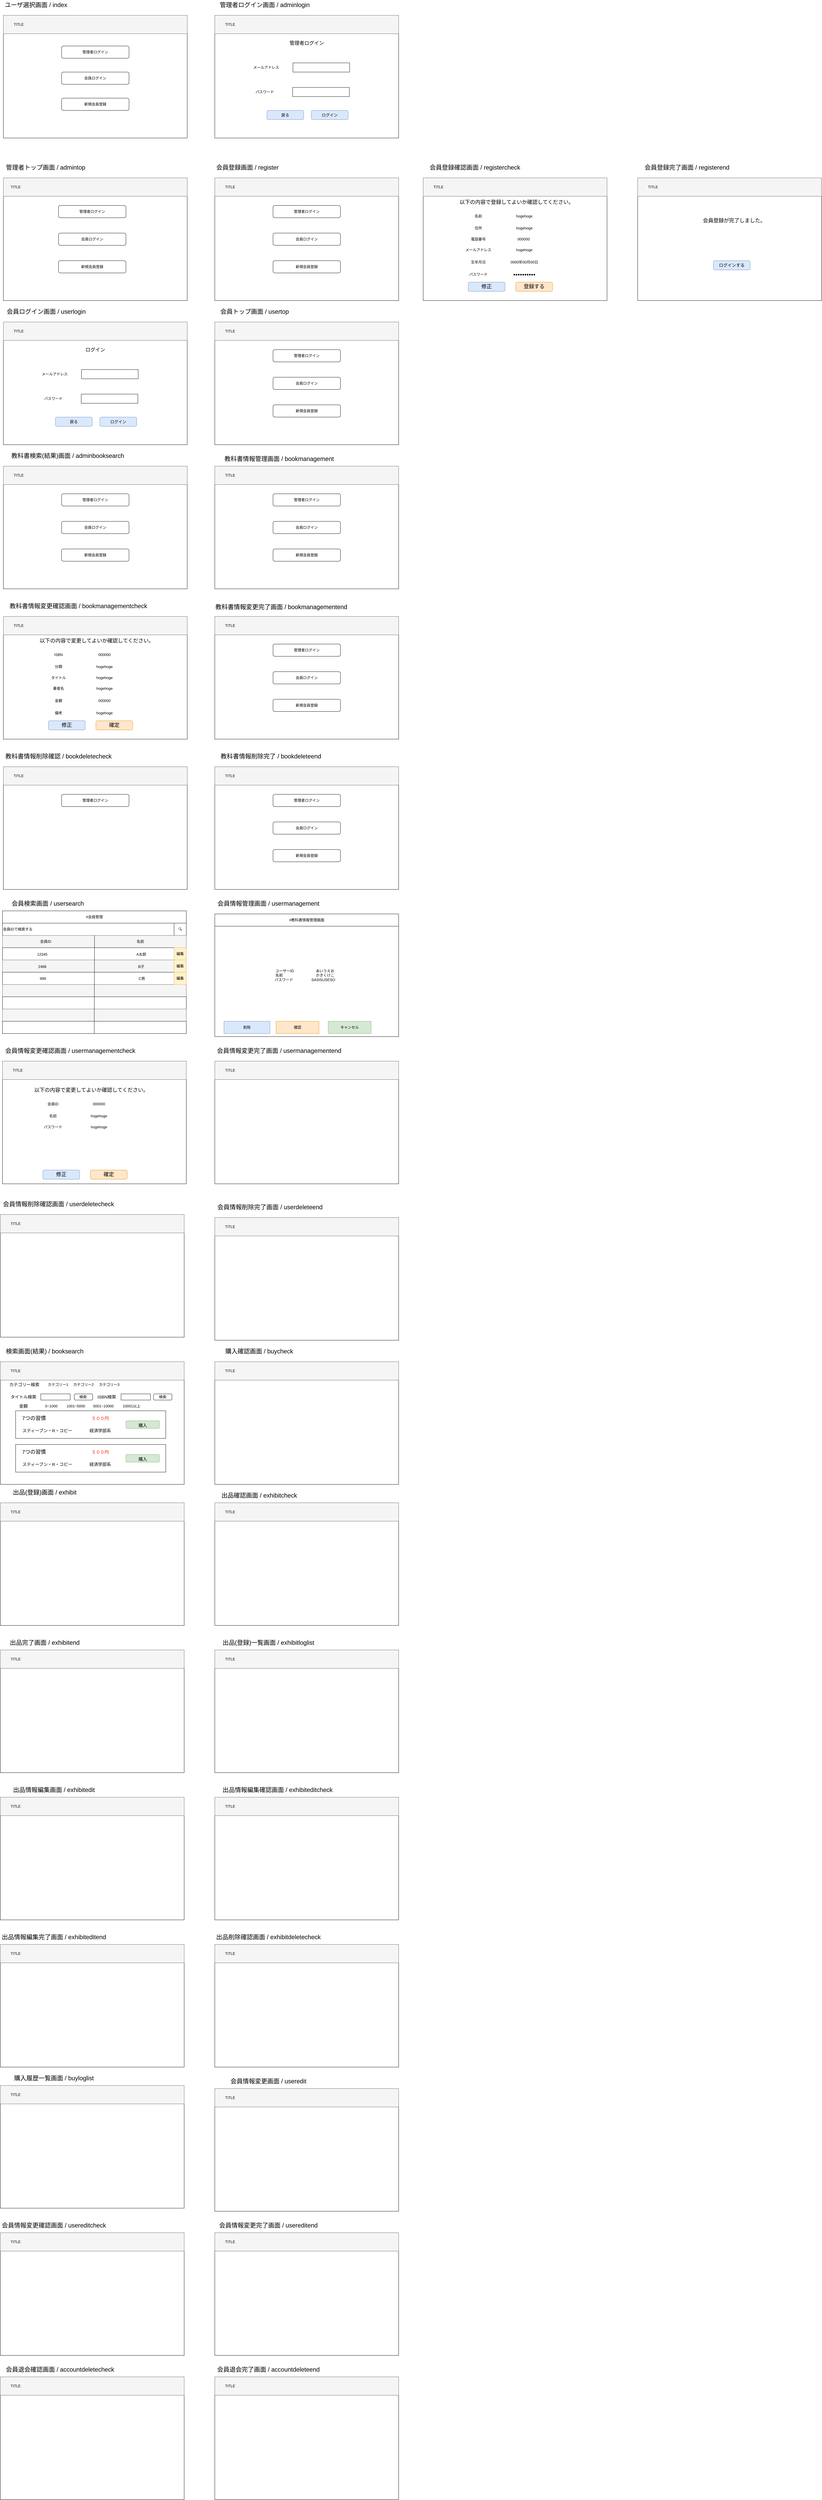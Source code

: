 <mxfile version="18.0.6" type="device"><diagram id="xl0IwdYBUbhG0au3NiBG" name="ページ1"><mxGraphModel dx="1736" dy="2275" grid="1" gridSize="10" guides="1" tooltips="1" connect="1" arrows="1" fold="1" page="1" pageScale="1" pageWidth="827" pageHeight="1169" math="0" shadow="0"><root><mxCell id="0"/><mxCell id="1" parent="0"/><mxCell id="lx230ZS5GJjBlPND6hpQ-24" value="会員ログイン画面 / userlogin" style="text;html=1;strokeColor=none;fillColor=none;align=center;verticalAlign=middle;whiteSpace=wrap;rounded=0;fontSize=20;" parent="1" vertex="1"><mxGeometry x="50" y="-20" width="280" height="30" as="geometry"/></mxCell><mxCell id="lx230ZS5GJjBlPND6hpQ-26" value="" style="rounded=0;whiteSpace=wrap;html=1;" parent="1" vertex="1"><mxGeometry x="50" y="500" width="600" height="400" as="geometry"/></mxCell><mxCell id="lx230ZS5GJjBlPND6hpQ-27" value="" style="rounded=1;whiteSpace=wrap;html=1;" parent="1" vertex="1"><mxGeometry x="240" y="590" width="220" height="40" as="geometry"/></mxCell><mxCell id="lx230ZS5GJjBlPND6hpQ-28" value="管理者ログイン" style="text;html=1;strokeColor=none;fillColor=none;align=center;verticalAlign=middle;whiteSpace=wrap;rounded=0;" parent="1" vertex="1"><mxGeometry x="300" y="595" width="100" height="30" as="geometry"/></mxCell><mxCell id="lx230ZS5GJjBlPND6hpQ-29" value="" style="rounded=1;whiteSpace=wrap;html=1;" parent="1" vertex="1"><mxGeometry x="240" y="680" width="220" height="40" as="geometry"/></mxCell><mxCell id="lx230ZS5GJjBlPND6hpQ-30" value="会員ログイン" style="text;html=1;strokeColor=none;fillColor=none;align=center;verticalAlign=middle;whiteSpace=wrap;rounded=0;" parent="1" vertex="1"><mxGeometry x="310" y="685" width="80" height="30" as="geometry"/></mxCell><mxCell id="lx230ZS5GJjBlPND6hpQ-31" value="" style="rounded=1;whiteSpace=wrap;html=1;" parent="1" vertex="1"><mxGeometry x="240" y="770" width="220" height="40" as="geometry"/></mxCell><mxCell id="lx230ZS5GJjBlPND6hpQ-32" value="新規会員登録" style="text;html=1;strokeColor=none;fillColor=none;align=center;verticalAlign=middle;whiteSpace=wrap;rounded=0;" parent="1" vertex="1"><mxGeometry x="310" y="775" width="80" height="30" as="geometry"/></mxCell><mxCell id="lx230ZS5GJjBlPND6hpQ-33" value="" style="rounded=0;whiteSpace=wrap;html=1;fillColor=#f5f5f5;fontColor=#333333;strokeColor=#666666;" parent="1" vertex="1"><mxGeometry x="50" y="500" width="600" height="60" as="geometry"/></mxCell><mxCell id="lx230ZS5GJjBlPND6hpQ-34" value="TITLE" style="text;html=1;strokeColor=none;fillColor=none;align=center;verticalAlign=middle;whiteSpace=wrap;rounded=0;" parent="1" vertex="1"><mxGeometry x="70" y="515" width="60" height="30" as="geometry"/></mxCell><mxCell id="lx230ZS5GJjBlPND6hpQ-35" value="教科書検索(結果)画面 / adminbooksearch" style="text;html=1;strokeColor=none;fillColor=none;align=center;verticalAlign=middle;whiteSpace=wrap;rounded=0;fontSize=20;" parent="1" vertex="1"><mxGeometry x="50" y="450" width="420" height="30" as="geometry"/></mxCell><mxCell id="lx230ZS5GJjBlPND6hpQ-36" value="" style="rounded=0;whiteSpace=wrap;html=1;" parent="1" vertex="1"><mxGeometry x="50" y="990" width="600" height="400" as="geometry"/></mxCell><mxCell id="lx230ZS5GJjBlPND6hpQ-38" value="ISBN" style="text;html=1;strokeColor=none;fillColor=none;align=center;verticalAlign=middle;whiteSpace=wrap;rounded=0;" parent="1" vertex="1"><mxGeometry x="180.13" y="1100" width="100" height="30" as="geometry"/></mxCell><mxCell id="lx230ZS5GJjBlPND6hpQ-40" value="分類" style="text;html=1;strokeColor=none;fillColor=none;align=center;verticalAlign=middle;whiteSpace=wrap;rounded=0;" parent="1" vertex="1"><mxGeometry x="190.13" y="1139" width="80" height="30" as="geometry"/></mxCell><mxCell id="lx230ZS5GJjBlPND6hpQ-42" value="タイトル" style="text;html=1;strokeColor=none;fillColor=none;align=center;verticalAlign=middle;whiteSpace=wrap;rounded=0;" parent="1" vertex="1"><mxGeometry x="190.13" y="1175" width="80" height="30" as="geometry"/></mxCell><mxCell id="lx230ZS5GJjBlPND6hpQ-43" value="" style="rounded=0;whiteSpace=wrap;html=1;fillColor=#f5f5f5;fontColor=#333333;strokeColor=#666666;" parent="1" vertex="1"><mxGeometry x="50" y="990" width="600" height="60" as="geometry"/></mxCell><mxCell id="lx230ZS5GJjBlPND6hpQ-44" value="TITLE" style="text;html=1;strokeColor=none;fillColor=none;align=center;verticalAlign=middle;whiteSpace=wrap;rounded=0;" parent="1" vertex="1"><mxGeometry x="70" y="1005" width="60" height="30" as="geometry"/></mxCell><mxCell id="lx230ZS5GJjBlPND6hpQ-45" value="教科書情報変更確認画面 / bookmanagementcheck" style="text;html=1;strokeColor=none;fillColor=none;align=center;verticalAlign=middle;whiteSpace=wrap;rounded=0;fontSize=20;" parent="1" vertex="1"><mxGeometry x="50" y="940" width="490" height="30" as="geometry"/></mxCell><mxCell id="lx230ZS5GJjBlPND6hpQ-46" value="" style="rounded=0;whiteSpace=wrap;html=1;" parent="1" vertex="1"><mxGeometry x="50" y="1480" width="600" height="400" as="geometry"/></mxCell><mxCell id="lx230ZS5GJjBlPND6hpQ-47" value="" style="rounded=1;whiteSpace=wrap;html=1;" parent="1" vertex="1"><mxGeometry x="240" y="1570" width="220" height="40" as="geometry"/></mxCell><mxCell id="lx230ZS5GJjBlPND6hpQ-48" value="管理者ログイン" style="text;html=1;strokeColor=none;fillColor=none;align=center;verticalAlign=middle;whiteSpace=wrap;rounded=0;" parent="1" vertex="1"><mxGeometry x="300" y="1575" width="100" height="30" as="geometry"/></mxCell><mxCell id="lx230ZS5GJjBlPND6hpQ-49" value="" style="rounded=1;whiteSpace=wrap;html=1;" parent="1" vertex="1"><mxGeometry x="167" y="1980" width="220" height="40" as="geometry"/></mxCell><mxCell id="lx230ZS5GJjBlPND6hpQ-50" value="会員ログイン" style="text;html=1;strokeColor=none;fillColor=none;align=center;verticalAlign=middle;whiteSpace=wrap;rounded=0;" parent="1" vertex="1"><mxGeometry x="237" y="1985" width="80" height="30" as="geometry"/></mxCell><mxCell id="lx230ZS5GJjBlPND6hpQ-51" value="" style="rounded=1;whiteSpace=wrap;html=1;" parent="1" vertex="1"><mxGeometry x="167" y="2070" width="220" height="40" as="geometry"/></mxCell><mxCell id="lx230ZS5GJjBlPND6hpQ-52" value="新規会員登録" style="text;html=1;strokeColor=none;fillColor=none;align=center;verticalAlign=middle;whiteSpace=wrap;rounded=0;" parent="1" vertex="1"><mxGeometry x="237" y="2075" width="80" height="30" as="geometry"/></mxCell><mxCell id="lx230ZS5GJjBlPND6hpQ-53" value="" style="rounded=0;whiteSpace=wrap;html=1;fillColor=#f5f5f5;fontColor=#333333;strokeColor=#666666;" parent="1" vertex="1"><mxGeometry x="50" y="1480" width="600" height="60" as="geometry"/></mxCell><mxCell id="lx230ZS5GJjBlPND6hpQ-54" value="TITLE" style="text;html=1;strokeColor=none;fillColor=none;align=center;verticalAlign=middle;whiteSpace=wrap;rounded=0;" parent="1" vertex="1"><mxGeometry x="70" y="1495" width="60" height="30" as="geometry"/></mxCell><mxCell id="lx230ZS5GJjBlPND6hpQ-55" value="教科書情報削除確認 / bookdeletecheck" style="text;html=1;strokeColor=none;fillColor=none;align=center;verticalAlign=middle;whiteSpace=wrap;rounded=0;fontSize=20;" parent="1" vertex="1"><mxGeometry x="47" y="1430" width="366.25" height="30" as="geometry"/></mxCell><mxCell id="lx230ZS5GJjBlPND6hpQ-65" value="会員検索画面 / usersearch" style="text;html=1;strokeColor=none;fillColor=none;align=center;verticalAlign=middle;whiteSpace=wrap;rounded=0;fontSize=20;" parent="1" vertex="1"><mxGeometry x="50" y="1910" width="290" height="30" as="geometry"/></mxCell><mxCell id="lx230ZS5GJjBlPND6hpQ-66" value="" style="rounded=0;whiteSpace=wrap;html=1;" parent="1" vertex="1"><mxGeometry x="50" y="-440" width="600" height="400" as="geometry"/></mxCell><mxCell id="lx230ZS5GJjBlPND6hpQ-67" value="" style="rounded=1;whiteSpace=wrap;html=1;" parent="1" vertex="1"><mxGeometry x="230" y="-350" width="220" height="40" as="geometry"/></mxCell><mxCell id="lx230ZS5GJjBlPND6hpQ-68" value="管理者ログイン" style="text;html=1;strokeColor=none;fillColor=none;align=center;verticalAlign=middle;whiteSpace=wrap;rounded=0;" parent="1" vertex="1"><mxGeometry x="290" y="-345" width="100" height="30" as="geometry"/></mxCell><mxCell id="lx230ZS5GJjBlPND6hpQ-69" value="" style="rounded=1;whiteSpace=wrap;html=1;" parent="1" vertex="1"><mxGeometry x="230" y="-260" width="220" height="40" as="geometry"/></mxCell><mxCell id="lx230ZS5GJjBlPND6hpQ-70" value="会員ログイン" style="text;html=1;strokeColor=none;fillColor=none;align=center;verticalAlign=middle;whiteSpace=wrap;rounded=0;" parent="1" vertex="1"><mxGeometry x="300" y="-255" width="80" height="30" as="geometry"/></mxCell><mxCell id="lx230ZS5GJjBlPND6hpQ-71" value="" style="rounded=1;whiteSpace=wrap;html=1;" parent="1" vertex="1"><mxGeometry x="230" y="-170" width="220" height="40" as="geometry"/></mxCell><mxCell id="lx230ZS5GJjBlPND6hpQ-72" value="新規会員登録" style="text;html=1;strokeColor=none;fillColor=none;align=center;verticalAlign=middle;whiteSpace=wrap;rounded=0;" parent="1" vertex="1"><mxGeometry x="300" y="-165" width="80" height="30" as="geometry"/></mxCell><mxCell id="lx230ZS5GJjBlPND6hpQ-73" value="" style="rounded=0;whiteSpace=wrap;html=1;fillColor=#f5f5f5;fontColor=#333333;strokeColor=#666666;" parent="1" vertex="1"><mxGeometry x="50" y="-440" width="600" height="60" as="geometry"/></mxCell><mxCell id="lx230ZS5GJjBlPND6hpQ-74" value="TITLE" style="text;html=1;strokeColor=none;fillColor=none;align=center;verticalAlign=middle;whiteSpace=wrap;rounded=0;" parent="1" vertex="1"><mxGeometry x="60" y="-425" width="60" height="30" as="geometry"/></mxCell><mxCell id="lx230ZS5GJjBlPND6hpQ-75" value="管理者トップ画面 / admintop" style="text;html=1;strokeColor=none;fillColor=none;align=center;verticalAlign=middle;whiteSpace=wrap;rounded=0;fontSize=20;" parent="1" vertex="1"><mxGeometry x="40" y="-490" width="296.25" height="30" as="geometry"/></mxCell><mxCell id="lx230ZS5GJjBlPND6hpQ-76" value="" style="rounded=0;whiteSpace=wrap;html=1;" parent="1" vertex="1"><mxGeometry x="50" y="-970" width="600" height="400" as="geometry"/></mxCell><mxCell id="lx230ZS5GJjBlPND6hpQ-77" value="" style="rounded=1;whiteSpace=wrap;html=1;" parent="1" vertex="1"><mxGeometry x="240" y="-870" width="220" height="40" as="geometry"/></mxCell><mxCell id="lx230ZS5GJjBlPND6hpQ-78" value="管理者ログイン" style="text;html=1;strokeColor=none;fillColor=none;align=center;verticalAlign=middle;whiteSpace=wrap;rounded=0;" parent="1" vertex="1"><mxGeometry x="300" y="-865" width="100" height="30" as="geometry"/></mxCell><mxCell id="lx230ZS5GJjBlPND6hpQ-79" value="" style="rounded=1;whiteSpace=wrap;html=1;" parent="1" vertex="1"><mxGeometry x="240" y="-785" width="220" height="40" as="geometry"/></mxCell><mxCell id="lx230ZS5GJjBlPND6hpQ-80" value="会員ログイン" style="text;html=1;strokeColor=none;fillColor=none;align=center;verticalAlign=middle;whiteSpace=wrap;rounded=0;" parent="1" vertex="1"><mxGeometry x="310" y="-780" width="80" height="30" as="geometry"/></mxCell><mxCell id="lx230ZS5GJjBlPND6hpQ-81" value="" style="rounded=1;whiteSpace=wrap;html=1;" parent="1" vertex="1"><mxGeometry x="240" y="-700" width="220" height="40" as="geometry"/></mxCell><mxCell id="lx230ZS5GJjBlPND6hpQ-82" value="新規会員登録" style="text;html=1;strokeColor=none;fillColor=none;align=center;verticalAlign=middle;whiteSpace=wrap;rounded=0;" parent="1" vertex="1"><mxGeometry x="310" y="-695" width="80" height="30" as="geometry"/></mxCell><mxCell id="lx230ZS5GJjBlPND6hpQ-83" value="" style="rounded=0;whiteSpace=wrap;html=1;fillColor=#f5f5f5;fontColor=#333333;strokeColor=#666666;" parent="1" vertex="1"><mxGeometry x="50" y="-970" width="600" height="60" as="geometry"/></mxCell><mxCell id="lx230ZS5GJjBlPND6hpQ-84" value="TITLE" style="text;html=1;strokeColor=none;fillColor=none;align=center;verticalAlign=middle;whiteSpace=wrap;rounded=0;" parent="1" vertex="1"><mxGeometry x="70" y="-955" width="60" height="30" as="geometry"/></mxCell><mxCell id="lx230ZS5GJjBlPND6hpQ-85" value="ユーザ選択画面 / index" style="text;html=1;strokeColor=none;fillColor=none;align=center;verticalAlign=middle;whiteSpace=wrap;rounded=0;fontSize=20;" parent="1" vertex="1"><mxGeometry x="50" y="-1020" width="212.5" height="30" as="geometry"/></mxCell><mxCell id="lx230ZS5GJjBlPND6hpQ-86" value="" style="rounded=0;whiteSpace=wrap;html=1;" parent="1" vertex="1"><mxGeometry x="740" y="30" width="600" height="400" as="geometry"/></mxCell><mxCell id="lx230ZS5GJjBlPND6hpQ-87" value="" style="rounded=1;whiteSpace=wrap;html=1;" parent="1" vertex="1"><mxGeometry x="930" y="120" width="220" height="40" as="geometry"/></mxCell><mxCell id="lx230ZS5GJjBlPND6hpQ-88" value="管理者ログイン" style="text;html=1;strokeColor=none;fillColor=none;align=center;verticalAlign=middle;whiteSpace=wrap;rounded=0;" parent="1" vertex="1"><mxGeometry x="990" y="125" width="100" height="30" as="geometry"/></mxCell><mxCell id="lx230ZS5GJjBlPND6hpQ-89" value="" style="rounded=1;whiteSpace=wrap;html=1;" parent="1" vertex="1"><mxGeometry x="930" y="210" width="220" height="40" as="geometry"/></mxCell><mxCell id="lx230ZS5GJjBlPND6hpQ-90" value="会員ログイン" style="text;html=1;strokeColor=none;fillColor=none;align=center;verticalAlign=middle;whiteSpace=wrap;rounded=0;" parent="1" vertex="1"><mxGeometry x="1000" y="215" width="80" height="30" as="geometry"/></mxCell><mxCell id="lx230ZS5GJjBlPND6hpQ-91" value="" style="rounded=1;whiteSpace=wrap;html=1;" parent="1" vertex="1"><mxGeometry x="930" y="300" width="220" height="40" as="geometry"/></mxCell><mxCell id="lx230ZS5GJjBlPND6hpQ-92" value="新規会員登録" style="text;html=1;strokeColor=none;fillColor=none;align=center;verticalAlign=middle;whiteSpace=wrap;rounded=0;" parent="1" vertex="1"><mxGeometry x="1000" y="305" width="80" height="30" as="geometry"/></mxCell><mxCell id="lx230ZS5GJjBlPND6hpQ-93" value="" style="rounded=0;whiteSpace=wrap;html=1;fillColor=#f5f5f5;fontColor=#333333;strokeColor=#666666;" parent="1" vertex="1"><mxGeometry x="740" y="30" width="600" height="60" as="geometry"/></mxCell><mxCell id="lx230ZS5GJjBlPND6hpQ-94" value="TITLE" style="text;html=1;strokeColor=none;fillColor=none;align=center;verticalAlign=middle;whiteSpace=wrap;rounded=0;" parent="1" vertex="1"><mxGeometry x="760" y="45" width="60" height="30" as="geometry"/></mxCell><mxCell id="lx230ZS5GJjBlPND6hpQ-95" value="会員トップ画面 / usertop" style="text;html=1;strokeColor=none;fillColor=none;align=center;verticalAlign=middle;whiteSpace=wrap;rounded=0;fontSize=20;" parent="1" vertex="1"><mxGeometry x="740" y="-20" width="260" height="30" as="geometry"/></mxCell><mxCell id="lx230ZS5GJjBlPND6hpQ-96" value="" style="rounded=0;whiteSpace=wrap;html=1;" parent="1" vertex="1"><mxGeometry x="740" y="-440" width="600" height="400" as="geometry"/></mxCell><mxCell id="lx230ZS5GJjBlPND6hpQ-97" value="" style="rounded=1;whiteSpace=wrap;html=1;" parent="1" vertex="1"><mxGeometry x="930" y="-350" width="220" height="40" as="geometry"/></mxCell><mxCell id="lx230ZS5GJjBlPND6hpQ-98" value="管理者ログイン" style="text;html=1;strokeColor=none;fillColor=none;align=center;verticalAlign=middle;whiteSpace=wrap;rounded=0;" parent="1" vertex="1"><mxGeometry x="990" y="-345" width="100" height="30" as="geometry"/></mxCell><mxCell id="lx230ZS5GJjBlPND6hpQ-99" value="" style="rounded=1;whiteSpace=wrap;html=1;" parent="1" vertex="1"><mxGeometry x="930" y="-260" width="220" height="40" as="geometry"/></mxCell><mxCell id="lx230ZS5GJjBlPND6hpQ-100" value="会員ログイン" style="text;html=1;strokeColor=none;fillColor=none;align=center;verticalAlign=middle;whiteSpace=wrap;rounded=0;" parent="1" vertex="1"><mxGeometry x="1000" y="-255" width="80" height="30" as="geometry"/></mxCell><mxCell id="lx230ZS5GJjBlPND6hpQ-101" value="" style="rounded=1;whiteSpace=wrap;html=1;" parent="1" vertex="1"><mxGeometry x="930" y="-170" width="220" height="40" as="geometry"/></mxCell><mxCell id="lx230ZS5GJjBlPND6hpQ-102" value="新規会員登録" style="text;html=1;strokeColor=none;fillColor=none;align=center;verticalAlign=middle;whiteSpace=wrap;rounded=0;" parent="1" vertex="1"><mxGeometry x="1000" y="-165" width="80" height="30" as="geometry"/></mxCell><mxCell id="lx230ZS5GJjBlPND6hpQ-103" value="" style="rounded=0;whiteSpace=wrap;html=1;fillColor=#f5f5f5;fontColor=#333333;strokeColor=#666666;" parent="1" vertex="1"><mxGeometry x="740" y="-440" width="600" height="60" as="geometry"/></mxCell><mxCell id="lx230ZS5GJjBlPND6hpQ-104" value="TITLE" style="text;html=1;strokeColor=none;fillColor=none;align=center;verticalAlign=middle;whiteSpace=wrap;rounded=0;" parent="1" vertex="1"><mxGeometry x="760" y="-425" width="60" height="30" as="geometry"/></mxCell><mxCell id="lx230ZS5GJjBlPND6hpQ-105" value="会員登録画面 / register" style="text;html=1;strokeColor=none;fillColor=none;align=center;verticalAlign=middle;whiteSpace=wrap;rounded=0;fontSize=20;" parent="1" vertex="1"><mxGeometry x="740" y="-490" width="212.5" height="30" as="geometry"/></mxCell><mxCell id="lx230ZS5GJjBlPND6hpQ-106" value="" style="rounded=0;whiteSpace=wrap;html=1;" parent="1" vertex="1"><mxGeometry x="740" y="-970" width="600" height="400" as="geometry"/></mxCell><mxCell id="lx230ZS5GJjBlPND6hpQ-108" value="管理者ログイン" style="text;html=1;strokeColor=none;fillColor=none;align=center;verticalAlign=middle;whiteSpace=wrap;rounded=0;fontSize=16;" parent="1" vertex="1"><mxGeometry x="965" y="-895" width="150" height="30" as="geometry"/></mxCell><mxCell id="lx230ZS5GJjBlPND6hpQ-112" value="パスワード" style="text;html=1;strokeColor=none;fillColor=none;align=center;verticalAlign=middle;whiteSpace=wrap;rounded=0;" parent="1" vertex="1"><mxGeometry x="863.12" y="-735" width="80" height="30" as="geometry"/></mxCell><mxCell id="lx230ZS5GJjBlPND6hpQ-113" value="" style="rounded=0;whiteSpace=wrap;html=1;fillColor=#f5f5f5;fontColor=#333333;strokeColor=#666666;" parent="1" vertex="1"><mxGeometry x="740" y="-970" width="600" height="60" as="geometry"/></mxCell><mxCell id="lx230ZS5GJjBlPND6hpQ-114" value="TITLE" style="text;html=1;strokeColor=none;fillColor=none;align=center;verticalAlign=middle;whiteSpace=wrap;rounded=0;" parent="1" vertex="1"><mxGeometry x="760" y="-955" width="60" height="30" as="geometry"/></mxCell><mxCell id="lx230ZS5GJjBlPND6hpQ-115" value="管理者ログイン画面 / adminlogin" style="text;html=1;strokeColor=none;fillColor=none;align=center;verticalAlign=middle;whiteSpace=wrap;rounded=0;fontSize=20;" parent="1" vertex="1"><mxGeometry x="740" y="-1020" width="326.25" height="30" as="geometry"/></mxCell><mxCell id="lx230ZS5GJjBlPND6hpQ-116" value="" style="rounded=0;whiteSpace=wrap;html=1;" parent="1" vertex="1"><mxGeometry x="740" y="500" width="600" height="400" as="geometry"/></mxCell><mxCell id="lx230ZS5GJjBlPND6hpQ-117" value="" style="rounded=1;whiteSpace=wrap;html=1;" parent="1" vertex="1"><mxGeometry x="930" y="590" width="220" height="40" as="geometry"/></mxCell><mxCell id="lx230ZS5GJjBlPND6hpQ-118" value="管理者ログイン" style="text;html=1;strokeColor=none;fillColor=none;align=center;verticalAlign=middle;whiteSpace=wrap;rounded=0;" parent="1" vertex="1"><mxGeometry x="990" y="595" width="100" height="30" as="geometry"/></mxCell><mxCell id="lx230ZS5GJjBlPND6hpQ-119" value="" style="rounded=1;whiteSpace=wrap;html=1;" parent="1" vertex="1"><mxGeometry x="930" y="680" width="220" height="40" as="geometry"/></mxCell><mxCell id="lx230ZS5GJjBlPND6hpQ-120" value="会員ログイン" style="text;html=1;strokeColor=none;fillColor=none;align=center;verticalAlign=middle;whiteSpace=wrap;rounded=0;" parent="1" vertex="1"><mxGeometry x="1000" y="685" width="80" height="30" as="geometry"/></mxCell><mxCell id="lx230ZS5GJjBlPND6hpQ-121" value="" style="rounded=1;whiteSpace=wrap;html=1;" parent="1" vertex="1"><mxGeometry x="930" y="770" width="220" height="40" as="geometry"/></mxCell><mxCell id="lx230ZS5GJjBlPND6hpQ-122" value="新規会員登録" style="text;html=1;strokeColor=none;fillColor=none;align=center;verticalAlign=middle;whiteSpace=wrap;rounded=0;" parent="1" vertex="1"><mxGeometry x="1000" y="775" width="80" height="30" as="geometry"/></mxCell><mxCell id="lx230ZS5GJjBlPND6hpQ-123" value="" style="rounded=0;whiteSpace=wrap;html=1;fillColor=#f5f5f5;fontColor=#333333;strokeColor=#666666;" parent="1" vertex="1"><mxGeometry x="740" y="500" width="600" height="60" as="geometry"/></mxCell><mxCell id="lx230ZS5GJjBlPND6hpQ-124" value="TITLE" style="text;html=1;strokeColor=none;fillColor=none;align=center;verticalAlign=middle;whiteSpace=wrap;rounded=0;" parent="1" vertex="1"><mxGeometry x="760" y="515" width="60" height="30" as="geometry"/></mxCell><mxCell id="lx230ZS5GJjBlPND6hpQ-126" value="" style="rounded=0;whiteSpace=wrap;html=1;" parent="1" vertex="1"><mxGeometry x="740" y="990" width="600" height="400" as="geometry"/></mxCell><mxCell id="lx230ZS5GJjBlPND6hpQ-127" value="" style="rounded=1;whiteSpace=wrap;html=1;" parent="1" vertex="1"><mxGeometry x="930" y="1080" width="220" height="40" as="geometry"/></mxCell><mxCell id="lx230ZS5GJjBlPND6hpQ-128" value="管理者ログイン" style="text;html=1;strokeColor=none;fillColor=none;align=center;verticalAlign=middle;whiteSpace=wrap;rounded=0;" parent="1" vertex="1"><mxGeometry x="990" y="1085" width="100" height="30" as="geometry"/></mxCell><mxCell id="lx230ZS5GJjBlPND6hpQ-129" value="" style="rounded=1;whiteSpace=wrap;html=1;" parent="1" vertex="1"><mxGeometry x="930" y="1170" width="220" height="40" as="geometry"/></mxCell><mxCell id="lx230ZS5GJjBlPND6hpQ-130" value="会員ログイン" style="text;html=1;strokeColor=none;fillColor=none;align=center;verticalAlign=middle;whiteSpace=wrap;rounded=0;" parent="1" vertex="1"><mxGeometry x="1000" y="1175" width="80" height="30" as="geometry"/></mxCell><mxCell id="lx230ZS5GJjBlPND6hpQ-131" value="" style="rounded=1;whiteSpace=wrap;html=1;" parent="1" vertex="1"><mxGeometry x="930" y="1260" width="220" height="40" as="geometry"/></mxCell><mxCell id="lx230ZS5GJjBlPND6hpQ-132" value="新規会員登録" style="text;html=1;strokeColor=none;fillColor=none;align=center;verticalAlign=middle;whiteSpace=wrap;rounded=0;" parent="1" vertex="1"><mxGeometry x="1000" y="1265" width="80" height="30" as="geometry"/></mxCell><mxCell id="lx230ZS5GJjBlPND6hpQ-133" value="" style="rounded=0;whiteSpace=wrap;html=1;fillColor=#f5f5f5;fontColor=#333333;strokeColor=#666666;" parent="1" vertex="1"><mxGeometry x="740" y="990" width="600" height="60" as="geometry"/></mxCell><mxCell id="lx230ZS5GJjBlPND6hpQ-134" value="TITLE" style="text;html=1;strokeColor=none;fillColor=none;align=center;verticalAlign=middle;whiteSpace=wrap;rounded=0;" parent="1" vertex="1"><mxGeometry x="760" y="1005" width="60" height="30" as="geometry"/></mxCell><mxCell id="lx230ZS5GJjBlPND6hpQ-136" value="" style="rounded=0;whiteSpace=wrap;html=1;" parent="1" vertex="1"><mxGeometry x="740" y="1480" width="600" height="400" as="geometry"/></mxCell><mxCell id="lx230ZS5GJjBlPND6hpQ-137" value="" style="rounded=1;whiteSpace=wrap;html=1;" parent="1" vertex="1"><mxGeometry x="930" y="1570" width="220" height="40" as="geometry"/></mxCell><mxCell id="lx230ZS5GJjBlPND6hpQ-138" value="管理者ログイン" style="text;html=1;strokeColor=none;fillColor=none;align=center;verticalAlign=middle;whiteSpace=wrap;rounded=0;" parent="1" vertex="1"><mxGeometry x="990" y="1575" width="100" height="30" as="geometry"/></mxCell><mxCell id="lx230ZS5GJjBlPND6hpQ-139" value="" style="rounded=1;whiteSpace=wrap;html=1;" parent="1" vertex="1"><mxGeometry x="930" y="1660" width="220" height="40" as="geometry"/></mxCell><mxCell id="lx230ZS5GJjBlPND6hpQ-140" value="会員ログイン" style="text;html=1;strokeColor=none;fillColor=none;align=center;verticalAlign=middle;whiteSpace=wrap;rounded=0;" parent="1" vertex="1"><mxGeometry x="1000" y="1665" width="80" height="30" as="geometry"/></mxCell><mxCell id="lx230ZS5GJjBlPND6hpQ-141" value="" style="rounded=1;whiteSpace=wrap;html=1;" parent="1" vertex="1"><mxGeometry x="930" y="1750" width="220" height="40" as="geometry"/></mxCell><mxCell id="lx230ZS5GJjBlPND6hpQ-142" value="新規会員登録" style="text;html=1;strokeColor=none;fillColor=none;align=center;verticalAlign=middle;whiteSpace=wrap;rounded=0;" parent="1" vertex="1"><mxGeometry x="1000" y="1755" width="80" height="30" as="geometry"/></mxCell><mxCell id="lx230ZS5GJjBlPND6hpQ-143" value="" style="rounded=0;whiteSpace=wrap;html=1;fillColor=#f5f5f5;fontColor=#333333;strokeColor=#666666;" parent="1" vertex="1"><mxGeometry x="740" y="1480" width="600" height="60" as="geometry"/></mxCell><mxCell id="lx230ZS5GJjBlPND6hpQ-144" value="TITLE" style="text;html=1;strokeColor=none;fillColor=none;align=center;verticalAlign=middle;whiteSpace=wrap;rounded=0;" parent="1" vertex="1"><mxGeometry x="760" y="1495" width="60" height="30" as="geometry"/></mxCell><mxCell id="lx230ZS5GJjBlPND6hpQ-145" value="教科書情報削除完了 / bookdeleteend" style="text;html=1;strokeColor=none;fillColor=none;align=center;verticalAlign=middle;whiteSpace=wrap;rounded=0;fontSize=20;" parent="1" vertex="1"><mxGeometry x="740" y="1430" width="366.25" height="30" as="geometry"/></mxCell><mxCell id="lx230ZS5GJjBlPND6hpQ-146" value="" style="rounded=0;whiteSpace=wrap;html=1;" parent="1" vertex="1"><mxGeometry x="740" y="1960" width="600" height="400" as="geometry"/></mxCell><mxCell id="lx230ZS5GJjBlPND6hpQ-147" value="" style="rounded=1;whiteSpace=wrap;html=1;" parent="1" vertex="1"><mxGeometry x="930" y="2050" width="220" height="40" as="geometry"/></mxCell><mxCell id="lx230ZS5GJjBlPND6hpQ-148" value="管理者ログイン" style="text;html=1;strokeColor=none;fillColor=none;align=center;verticalAlign=middle;whiteSpace=wrap;rounded=0;" parent="1" vertex="1"><mxGeometry x="990" y="2055" width="100" height="30" as="geometry"/></mxCell><mxCell id="lx230ZS5GJjBlPND6hpQ-149" value="" style="rounded=1;whiteSpace=wrap;html=1;" parent="1" vertex="1"><mxGeometry x="930" y="2140" width="220" height="40" as="geometry"/></mxCell><mxCell id="lx230ZS5GJjBlPND6hpQ-150" value="会員ログイン" style="text;html=1;strokeColor=none;fillColor=none;align=center;verticalAlign=middle;whiteSpace=wrap;rounded=0;" parent="1" vertex="1"><mxGeometry x="1000" y="2145" width="80" height="30" as="geometry"/></mxCell><mxCell id="lx230ZS5GJjBlPND6hpQ-151" value="" style="rounded=1;whiteSpace=wrap;html=1;" parent="1" vertex="1"><mxGeometry x="930" y="2230" width="220" height="40" as="geometry"/></mxCell><mxCell id="lx230ZS5GJjBlPND6hpQ-152" value="新規会員登録" style="text;html=1;strokeColor=none;fillColor=none;align=center;verticalAlign=middle;whiteSpace=wrap;rounded=0;" parent="1" vertex="1"><mxGeometry x="1000" y="2235" width="80" height="30" as="geometry"/></mxCell><mxCell id="lx230ZS5GJjBlPND6hpQ-153" value="" style="rounded=0;whiteSpace=wrap;html=1;fillColor=#f5f5f5;fontColor=#333333;strokeColor=#666666;" parent="1" vertex="1"><mxGeometry x="740" y="1960" width="600" height="60" as="geometry"/></mxCell><mxCell id="lx230ZS5GJjBlPND6hpQ-154" value="TITLE" style="text;html=1;strokeColor=none;fillColor=none;align=center;verticalAlign=middle;whiteSpace=wrap;rounded=0;" parent="1" vertex="1"><mxGeometry x="760" y="1975" width="60" height="30" as="geometry"/></mxCell><mxCell id="lx230ZS5GJjBlPND6hpQ-155" value="会員情報管理画面 / usermanagement" style="text;html=1;strokeColor=none;fillColor=none;align=center;verticalAlign=middle;whiteSpace=wrap;rounded=0;fontSize=20;" parent="1" vertex="1"><mxGeometry x="740" y="1910" width="350" height="30" as="geometry"/></mxCell><mxCell id="lx230ZS5GJjBlPND6hpQ-158" value="教科書情報管理画面 / bookmanagement" style="text;html=1;strokeColor=none;fillColor=none;align=center;verticalAlign=middle;whiteSpace=wrap;rounded=0;fontSize=20;" parent="1" vertex="1"><mxGeometry x="740" y="460" width="420" height="30" as="geometry"/></mxCell><mxCell id="lx230ZS5GJjBlPND6hpQ-159" value="&lt;span style=&quot;color: rgb(0, 0, 0); font-family: Helvetica; font-size: 20px; font-style: normal; font-variant-ligatures: normal; font-variant-caps: normal; font-weight: 400; letter-spacing: normal; orphans: 2; text-align: center; text-indent: 0px; text-transform: none; widows: 2; word-spacing: 0px; -webkit-text-stroke-width: 0px; background-color: rgb(248, 249, 250); text-decoration-thickness: initial; text-decoration-style: initial; text-decoration-color: initial; float: none; display: inline !important;&quot;&gt;教科書情報変更完了画面 / bookmanagementend&lt;/span&gt;" style="text;whiteSpace=wrap;html=1;fontSize=20;" parent="1" vertex="1"><mxGeometry x="740" y="940" width="470" height="40" as="geometry"/></mxCell><mxCell id="lx230ZS5GJjBlPND6hpQ-180" value="" style="rounded=0;whiteSpace=wrap;html=1;" parent="1" vertex="1"><mxGeometry x="47" y="2440" width="600" height="400" as="geometry"/></mxCell><mxCell id="lx230ZS5GJjBlPND6hpQ-181" value="" style="rounded=0;whiteSpace=wrap;html=1;fillColor=#f5f5f5;fontColor=#333333;strokeColor=#666666;" parent="1" vertex="1"><mxGeometry x="47" y="2440" width="600" height="60" as="geometry"/></mxCell><mxCell id="lx230ZS5GJjBlPND6hpQ-182" value="TITLE" style="text;html=1;strokeColor=none;fillColor=none;align=center;verticalAlign=middle;whiteSpace=wrap;rounded=0;" parent="1" vertex="1"><mxGeometry x="67" y="2455" width="60" height="30" as="geometry"/></mxCell><mxCell id="lx230ZS5GJjBlPND6hpQ-183" value="会員情報変更確認画面 / usermanagementcheck" style="text;html=1;strokeColor=none;fillColor=none;align=center;verticalAlign=middle;whiteSpace=wrap;rounded=0;fontSize=20;" parent="1" vertex="1"><mxGeometry x="47" y="2390" width="443" height="30" as="geometry"/></mxCell><mxCell id="lx230ZS5GJjBlPND6hpQ-184" value="" style="rounded=0;whiteSpace=wrap;html=1;" parent="1" vertex="1"><mxGeometry x="740" y="2440" width="600" height="400" as="geometry"/></mxCell><mxCell id="lx230ZS5GJjBlPND6hpQ-185" value="" style="rounded=0;whiteSpace=wrap;html=1;fillColor=#f5f5f5;fontColor=#333333;strokeColor=#666666;" parent="1" vertex="1"><mxGeometry x="740" y="2440" width="600" height="60" as="geometry"/></mxCell><mxCell id="lx230ZS5GJjBlPND6hpQ-186" value="TITLE" style="text;html=1;strokeColor=none;fillColor=none;align=center;verticalAlign=middle;whiteSpace=wrap;rounded=0;" parent="1" vertex="1"><mxGeometry x="760" y="2455" width="60" height="30" as="geometry"/></mxCell><mxCell id="lx230ZS5GJjBlPND6hpQ-187" value="会員情報変更完了画面 / usermanagementend" style="text;html=1;strokeColor=none;fillColor=none;align=center;verticalAlign=middle;whiteSpace=wrap;rounded=0;fontSize=20;" parent="1" vertex="1"><mxGeometry x="740" y="2390" width="420" height="30" as="geometry"/></mxCell><mxCell id="lx230ZS5GJjBlPND6hpQ-188" value="" style="rounded=0;whiteSpace=wrap;html=1;" parent="1" vertex="1"><mxGeometry x="40" y="2940" width="600" height="400" as="geometry"/></mxCell><mxCell id="lx230ZS5GJjBlPND6hpQ-189" value="" style="rounded=0;whiteSpace=wrap;html=1;fillColor=#f5f5f5;fontColor=#333333;strokeColor=#666666;" parent="1" vertex="1"><mxGeometry x="40" y="2940" width="600" height="60" as="geometry"/></mxCell><mxCell id="lx230ZS5GJjBlPND6hpQ-190" value="TITLE" style="text;html=1;strokeColor=none;fillColor=none;align=center;verticalAlign=middle;whiteSpace=wrap;rounded=0;" parent="1" vertex="1"><mxGeometry x="60" y="2955" width="60" height="30" as="geometry"/></mxCell><mxCell id="lx230ZS5GJjBlPND6hpQ-191" value="会員情報削除確認画面 / userdeletecheck" style="text;html=1;strokeColor=none;fillColor=none;align=center;verticalAlign=middle;whiteSpace=wrap;rounded=0;fontSize=20;" parent="1" vertex="1"><mxGeometry x="40" y="2890" width="380" height="30" as="geometry"/></mxCell><mxCell id="lx230ZS5GJjBlPND6hpQ-192" value="" style="rounded=0;whiteSpace=wrap;html=1;" parent="1" vertex="1"><mxGeometry x="740" y="2950" width="600" height="400" as="geometry"/></mxCell><mxCell id="lx230ZS5GJjBlPND6hpQ-193" value="" style="rounded=0;whiteSpace=wrap;html=1;fillColor=#f5f5f5;fontColor=#333333;strokeColor=#666666;" parent="1" vertex="1"><mxGeometry x="740" y="2950" width="600" height="60" as="geometry"/></mxCell><mxCell id="lx230ZS5GJjBlPND6hpQ-194" value="TITLE" style="text;html=1;strokeColor=none;fillColor=none;align=center;verticalAlign=middle;whiteSpace=wrap;rounded=0;" parent="1" vertex="1"><mxGeometry x="760" y="2965" width="60" height="30" as="geometry"/></mxCell><mxCell id="lx230ZS5GJjBlPND6hpQ-195" value="会員情報削除完了画面 / userdeleteend" style="text;html=1;strokeColor=none;fillColor=none;align=center;verticalAlign=middle;whiteSpace=wrap;rounded=0;fontSize=20;" parent="1" vertex="1"><mxGeometry x="740" y="2900" width="360" height="30" as="geometry"/></mxCell><mxCell id="lx230ZS5GJjBlPND6hpQ-196" value="" style="rounded=0;whiteSpace=wrap;html=1;" parent="1" vertex="1"><mxGeometry x="40" y="3420" width="600" height="400" as="geometry"/></mxCell><mxCell id="lx230ZS5GJjBlPND6hpQ-197" value="" style="rounded=0;whiteSpace=wrap;html=1;fillColor=#f5f5f5;fontColor=#333333;strokeColor=#666666;" parent="1" vertex="1"><mxGeometry x="40" y="3420" width="600" height="60" as="geometry"/></mxCell><mxCell id="lx230ZS5GJjBlPND6hpQ-198" value="TITLE" style="text;html=1;strokeColor=none;fillColor=none;align=center;verticalAlign=middle;whiteSpace=wrap;rounded=0;" parent="1" vertex="1"><mxGeometry x="60" y="3435" width="60" height="30" as="geometry"/></mxCell><mxCell id="lx230ZS5GJjBlPND6hpQ-199" value="検索画面(結果) / booksearch" style="text;html=1;strokeColor=none;fillColor=none;align=center;verticalAlign=middle;whiteSpace=wrap;rounded=0;fontSize=20;" parent="1" vertex="1"><mxGeometry x="40" y="3370" width="290" height="30" as="geometry"/></mxCell><mxCell id="lx230ZS5GJjBlPND6hpQ-200" value="" style="rounded=0;whiteSpace=wrap;html=1;" parent="1" vertex="1"><mxGeometry x="740" y="3420" width="600" height="400" as="geometry"/></mxCell><mxCell id="lx230ZS5GJjBlPND6hpQ-201" value="" style="rounded=0;whiteSpace=wrap;html=1;fillColor=#f5f5f5;fontColor=#333333;strokeColor=#666666;" parent="1" vertex="1"><mxGeometry x="740" y="3420" width="600" height="60" as="geometry"/></mxCell><mxCell id="lx230ZS5GJjBlPND6hpQ-202" value="TITLE" style="text;html=1;strokeColor=none;fillColor=none;align=center;verticalAlign=middle;whiteSpace=wrap;rounded=0;" parent="1" vertex="1"><mxGeometry x="760" y="3435" width="60" height="30" as="geometry"/></mxCell><mxCell id="lx230ZS5GJjBlPND6hpQ-203" value="購入確認画面 / buycheck" style="text;html=1;strokeColor=none;fillColor=none;align=center;verticalAlign=middle;whiteSpace=wrap;rounded=0;fontSize=20;" parent="1" vertex="1"><mxGeometry x="740" y="3370" width="290" height="30" as="geometry"/></mxCell><mxCell id="lx230ZS5GJjBlPND6hpQ-204" value="" style="rounded=0;whiteSpace=wrap;html=1;" parent="1" vertex="1"><mxGeometry x="40" y="3880" width="600" height="400" as="geometry"/></mxCell><mxCell id="lx230ZS5GJjBlPND6hpQ-205" value="" style="rounded=0;whiteSpace=wrap;html=1;fillColor=#f5f5f5;fontColor=#333333;strokeColor=#666666;" parent="1" vertex="1"><mxGeometry x="40" y="3880" width="600" height="60" as="geometry"/></mxCell><mxCell id="lx230ZS5GJjBlPND6hpQ-206" value="TITLE" style="text;html=1;strokeColor=none;fillColor=none;align=center;verticalAlign=middle;whiteSpace=wrap;rounded=0;" parent="1" vertex="1"><mxGeometry x="60" y="3895" width="60" height="30" as="geometry"/></mxCell><mxCell id="lx230ZS5GJjBlPND6hpQ-207" value="出品(登録)画面 /&amp;nbsp;exhibit" style="text;html=1;strokeColor=none;fillColor=none;align=center;verticalAlign=middle;whiteSpace=wrap;rounded=0;fontSize=20;" parent="1" vertex="1"><mxGeometry x="40" y="3830" width="290" height="30" as="geometry"/></mxCell><mxCell id="lx230ZS5GJjBlPND6hpQ-208" value="" style="rounded=0;whiteSpace=wrap;html=1;" parent="1" vertex="1"><mxGeometry x="740" y="3880" width="600" height="400" as="geometry"/></mxCell><mxCell id="lx230ZS5GJjBlPND6hpQ-209" value="" style="rounded=0;whiteSpace=wrap;html=1;fillColor=#f5f5f5;fontColor=#333333;strokeColor=#666666;" parent="1" vertex="1"><mxGeometry x="740" y="3880" width="600" height="60" as="geometry"/></mxCell><mxCell id="lx230ZS5GJjBlPND6hpQ-210" value="TITLE" style="text;html=1;strokeColor=none;fillColor=none;align=center;verticalAlign=middle;whiteSpace=wrap;rounded=0;" parent="1" vertex="1"><mxGeometry x="760" y="3895" width="60" height="30" as="geometry"/></mxCell><mxCell id="lx230ZS5GJjBlPND6hpQ-211" value="出品確認画面 /&amp;nbsp;exhibitcheck" style="text;html=1;strokeColor=none;fillColor=none;align=center;verticalAlign=middle;whiteSpace=wrap;rounded=0;fontSize=20;" parent="1" vertex="1"><mxGeometry x="740" y="3840" width="290" height="30" as="geometry"/></mxCell><mxCell id="lx230ZS5GJjBlPND6hpQ-212" value="" style="rounded=0;whiteSpace=wrap;html=1;" parent="1" vertex="1"><mxGeometry x="40" y="4360" width="600" height="400" as="geometry"/></mxCell><mxCell id="lx230ZS5GJjBlPND6hpQ-213" value="" style="rounded=0;whiteSpace=wrap;html=1;fillColor=#f5f5f5;fontColor=#333333;strokeColor=#666666;" parent="1" vertex="1"><mxGeometry x="40" y="4360" width="600" height="60" as="geometry"/></mxCell><mxCell id="lx230ZS5GJjBlPND6hpQ-214" value="TITLE" style="text;html=1;strokeColor=none;fillColor=none;align=center;verticalAlign=middle;whiteSpace=wrap;rounded=0;" parent="1" vertex="1"><mxGeometry x="60" y="4375" width="60" height="30" as="geometry"/></mxCell><mxCell id="lx230ZS5GJjBlPND6hpQ-215" value="出品完了画面 /&amp;nbsp;exhibitend" style="text;html=1;strokeColor=none;fillColor=none;align=center;verticalAlign=middle;whiteSpace=wrap;rounded=0;fontSize=20;" parent="1" vertex="1"><mxGeometry x="40" y="4320" width="290" height="30" as="geometry"/></mxCell><mxCell id="lx230ZS5GJjBlPND6hpQ-216" value="" style="rounded=0;whiteSpace=wrap;html=1;" parent="1" vertex="1"><mxGeometry x="740" y="4360" width="600" height="400" as="geometry"/></mxCell><mxCell id="lx230ZS5GJjBlPND6hpQ-217" value="" style="rounded=0;whiteSpace=wrap;html=1;fillColor=#f5f5f5;fontColor=#333333;strokeColor=#666666;" parent="1" vertex="1"><mxGeometry x="740" y="4360" width="600" height="60" as="geometry"/></mxCell><mxCell id="lx230ZS5GJjBlPND6hpQ-218" value="TITLE" style="text;html=1;strokeColor=none;fillColor=none;align=center;verticalAlign=middle;whiteSpace=wrap;rounded=0;" parent="1" vertex="1"><mxGeometry x="760" y="4375" width="60" height="30" as="geometry"/></mxCell><mxCell id="lx230ZS5GJjBlPND6hpQ-219" value="出品(登録)一覧画面 /&amp;nbsp;exhibitloglist" style="text;html=1;strokeColor=none;fillColor=none;align=center;verticalAlign=middle;whiteSpace=wrap;rounded=0;fontSize=20;" parent="1" vertex="1"><mxGeometry x="740" y="4320" width="350" height="30" as="geometry"/></mxCell><mxCell id="lx230ZS5GJjBlPND6hpQ-221" value="" style="rounded=0;whiteSpace=wrap;html=1;" parent="1" vertex="1"><mxGeometry x="40" y="4840" width="600" height="400" as="geometry"/></mxCell><mxCell id="lx230ZS5GJjBlPND6hpQ-222" value="" style="rounded=0;whiteSpace=wrap;html=1;fillColor=#f5f5f5;fontColor=#333333;strokeColor=#666666;" parent="1" vertex="1"><mxGeometry x="40" y="4840" width="600" height="60" as="geometry"/></mxCell><mxCell id="lx230ZS5GJjBlPND6hpQ-223" value="TITLE" style="text;html=1;strokeColor=none;fillColor=none;align=center;verticalAlign=middle;whiteSpace=wrap;rounded=0;" parent="1" vertex="1"><mxGeometry x="60" y="4855" width="60" height="30" as="geometry"/></mxCell><mxCell id="lx230ZS5GJjBlPND6hpQ-224" value="出品情報編集画面 /&amp;nbsp;exhibitedit" style="text;html=1;strokeColor=none;fillColor=none;align=center;verticalAlign=middle;whiteSpace=wrap;rounded=0;fontSize=20;" parent="1" vertex="1"><mxGeometry x="40" y="4800" width="350" height="30" as="geometry"/></mxCell><mxCell id="lx230ZS5GJjBlPND6hpQ-225" value="" style="rounded=0;whiteSpace=wrap;html=1;" parent="1" vertex="1"><mxGeometry x="740" y="4840" width="600" height="400" as="geometry"/></mxCell><mxCell id="lx230ZS5GJjBlPND6hpQ-226" value="" style="rounded=0;whiteSpace=wrap;html=1;fillColor=#f5f5f5;fontColor=#333333;strokeColor=#666666;" parent="1" vertex="1"><mxGeometry x="740" y="4840" width="600" height="60" as="geometry"/></mxCell><mxCell id="lx230ZS5GJjBlPND6hpQ-227" value="TITLE" style="text;html=1;strokeColor=none;fillColor=none;align=center;verticalAlign=middle;whiteSpace=wrap;rounded=0;" parent="1" vertex="1"><mxGeometry x="760" y="4855" width="60" height="30" as="geometry"/></mxCell><mxCell id="lx230ZS5GJjBlPND6hpQ-228" value="出品情報編集確認画面 /&amp;nbsp;exhibiteditcheck" style="text;html=1;strokeColor=none;fillColor=none;align=center;verticalAlign=middle;whiteSpace=wrap;rounded=0;fontSize=20;" parent="1" vertex="1"><mxGeometry x="740" y="4800" width="410" height="30" as="geometry"/></mxCell><mxCell id="lx230ZS5GJjBlPND6hpQ-230" value="" style="rounded=0;whiteSpace=wrap;html=1;" parent="1" vertex="1"><mxGeometry x="40" y="5320" width="600" height="400" as="geometry"/></mxCell><mxCell id="lx230ZS5GJjBlPND6hpQ-231" value="" style="rounded=0;whiteSpace=wrap;html=1;fillColor=#f5f5f5;fontColor=#333333;strokeColor=#666666;" parent="1" vertex="1"><mxGeometry x="40" y="5320" width="600" height="60" as="geometry"/></mxCell><mxCell id="lx230ZS5GJjBlPND6hpQ-232" value="TITLE" style="text;html=1;strokeColor=none;fillColor=none;align=center;verticalAlign=middle;whiteSpace=wrap;rounded=0;" parent="1" vertex="1"><mxGeometry x="60" y="5335" width="60" height="30" as="geometry"/></mxCell><mxCell id="lx230ZS5GJjBlPND6hpQ-233" value="出品情報編集完了画面 /&amp;nbsp;exhibiteditend" style="text;html=1;strokeColor=none;fillColor=none;align=center;verticalAlign=middle;whiteSpace=wrap;rounded=0;fontSize=20;" parent="1" vertex="1"><mxGeometry x="40" y="5280" width="350" height="30" as="geometry"/></mxCell><mxCell id="lx230ZS5GJjBlPND6hpQ-234" value="" style="rounded=0;whiteSpace=wrap;html=1;" parent="1" vertex="1"><mxGeometry x="740" y="5320" width="600" height="400" as="geometry"/></mxCell><mxCell id="lx230ZS5GJjBlPND6hpQ-235" value="" style="rounded=0;whiteSpace=wrap;html=1;fillColor=#f5f5f5;fontColor=#333333;strokeColor=#666666;" parent="1" vertex="1"><mxGeometry x="740" y="5320" width="600" height="60" as="geometry"/></mxCell><mxCell id="lx230ZS5GJjBlPND6hpQ-236" value="TITLE" style="text;html=1;strokeColor=none;fillColor=none;align=center;verticalAlign=middle;whiteSpace=wrap;rounded=0;" parent="1" vertex="1"><mxGeometry x="760" y="5335" width="60" height="30" as="geometry"/></mxCell><mxCell id="lx230ZS5GJjBlPND6hpQ-237" value="出品削除確認画面 /&amp;nbsp;exhibitdeletecheck" style="text;html=1;strokeColor=none;fillColor=none;align=center;verticalAlign=middle;whiteSpace=wrap;rounded=0;fontSize=20;" parent="1" vertex="1"><mxGeometry x="740" y="5280" width="350" height="30" as="geometry"/></mxCell><mxCell id="lx230ZS5GJjBlPND6hpQ-239" value="" style="rounded=0;whiteSpace=wrap;html=1;" parent="1" vertex="1"><mxGeometry x="40" y="5780" width="600" height="400" as="geometry"/></mxCell><mxCell id="lx230ZS5GJjBlPND6hpQ-240" value="" style="rounded=0;whiteSpace=wrap;html=1;fillColor=#f5f5f5;fontColor=#333333;strokeColor=#666666;" parent="1" vertex="1"><mxGeometry x="40" y="5780" width="600" height="60" as="geometry"/></mxCell><mxCell id="lx230ZS5GJjBlPND6hpQ-241" value="TITLE" style="text;html=1;strokeColor=none;fillColor=none;align=center;verticalAlign=middle;whiteSpace=wrap;rounded=0;" parent="1" vertex="1"><mxGeometry x="60" y="5795" width="60" height="30" as="geometry"/></mxCell><mxCell id="lx230ZS5GJjBlPND6hpQ-242" value="購入履歴一覧画面 /&amp;nbsp;buyloglist" style="text;html=1;strokeColor=none;fillColor=none;align=center;verticalAlign=middle;whiteSpace=wrap;rounded=0;fontSize=20;" parent="1" vertex="1"><mxGeometry x="40" y="5740" width="350" height="30" as="geometry"/></mxCell><mxCell id="lx230ZS5GJjBlPND6hpQ-243" value="" style="rounded=0;whiteSpace=wrap;html=1;" parent="1" vertex="1"><mxGeometry x="740" y="5790" width="600" height="400" as="geometry"/></mxCell><mxCell id="lx230ZS5GJjBlPND6hpQ-244" value="" style="rounded=0;whiteSpace=wrap;html=1;fillColor=#f5f5f5;fontColor=#333333;strokeColor=#666666;" parent="1" vertex="1"><mxGeometry x="740" y="5790" width="600" height="60" as="geometry"/></mxCell><mxCell id="lx230ZS5GJjBlPND6hpQ-245" value="TITLE" style="text;html=1;strokeColor=none;fillColor=none;align=center;verticalAlign=middle;whiteSpace=wrap;rounded=0;" parent="1" vertex="1"><mxGeometry x="760" y="5805" width="60" height="30" as="geometry"/></mxCell><mxCell id="lx230ZS5GJjBlPND6hpQ-246" value="会員情報変更画面 / useredit" style="text;html=1;strokeColor=none;fillColor=none;align=center;verticalAlign=middle;whiteSpace=wrap;rounded=0;fontSize=20;" parent="1" vertex="1"><mxGeometry x="740" y="5750" width="350" height="30" as="geometry"/></mxCell><mxCell id="lx230ZS5GJjBlPND6hpQ-247" value="" style="rounded=0;whiteSpace=wrap;html=1;" parent="1" vertex="1"><mxGeometry x="40" y="6260" width="600" height="400" as="geometry"/></mxCell><mxCell id="lx230ZS5GJjBlPND6hpQ-248" value="" style="rounded=0;whiteSpace=wrap;html=1;fillColor=#f5f5f5;fontColor=#333333;strokeColor=#666666;" parent="1" vertex="1"><mxGeometry x="40" y="6260" width="600" height="60" as="geometry"/></mxCell><mxCell id="lx230ZS5GJjBlPND6hpQ-249" value="TITLE" style="text;html=1;strokeColor=none;fillColor=none;align=center;verticalAlign=middle;whiteSpace=wrap;rounded=0;" parent="1" vertex="1"><mxGeometry x="60" y="6275" width="60" height="30" as="geometry"/></mxCell><mxCell id="lx230ZS5GJjBlPND6hpQ-250" value="会員情報変更確認画面 / usereditcheck" style="text;html=1;strokeColor=none;fillColor=none;align=center;verticalAlign=middle;whiteSpace=wrap;rounded=0;fontSize=20;" parent="1" vertex="1"><mxGeometry x="40" y="6220" width="350" height="30" as="geometry"/></mxCell><mxCell id="lx230ZS5GJjBlPND6hpQ-251" value="" style="rounded=0;whiteSpace=wrap;html=1;" parent="1" vertex="1"><mxGeometry x="740" y="6260" width="600" height="400" as="geometry"/></mxCell><mxCell id="lx230ZS5GJjBlPND6hpQ-252" value="" style="rounded=0;whiteSpace=wrap;html=1;fillColor=#f5f5f5;fontColor=#333333;strokeColor=#666666;" parent="1" vertex="1"><mxGeometry x="740" y="6260" width="600" height="60" as="geometry"/></mxCell><mxCell id="lx230ZS5GJjBlPND6hpQ-253" value="TITLE" style="text;html=1;strokeColor=none;fillColor=none;align=center;verticalAlign=middle;whiteSpace=wrap;rounded=0;" parent="1" vertex="1"><mxGeometry x="760" y="6275" width="60" height="30" as="geometry"/></mxCell><mxCell id="lx230ZS5GJjBlPND6hpQ-254" value="会員情報変更完了画面 / usereditend" style="text;html=1;strokeColor=none;fillColor=none;align=center;verticalAlign=middle;whiteSpace=wrap;rounded=0;fontSize=20;" parent="1" vertex="1"><mxGeometry x="740" y="6220" width="350" height="30" as="geometry"/></mxCell><mxCell id="lx230ZS5GJjBlPND6hpQ-255" value="" style="rounded=0;whiteSpace=wrap;html=1;" parent="1" vertex="1"><mxGeometry x="40" y="6730" width="600" height="400" as="geometry"/></mxCell><mxCell id="lx230ZS5GJjBlPND6hpQ-256" value="" style="rounded=0;whiteSpace=wrap;html=1;fillColor=#f5f5f5;fontColor=#333333;strokeColor=#666666;" parent="1" vertex="1"><mxGeometry x="40" y="6730" width="600" height="60" as="geometry"/></mxCell><mxCell id="lx230ZS5GJjBlPND6hpQ-257" value="TITLE" style="text;html=1;strokeColor=none;fillColor=none;align=center;verticalAlign=middle;whiteSpace=wrap;rounded=0;" parent="1" vertex="1"><mxGeometry x="60" y="6745" width="60" height="30" as="geometry"/></mxCell><mxCell id="lx230ZS5GJjBlPND6hpQ-258" value="会員退会確認画面 / accountdeletecheck" style="text;html=1;strokeColor=none;fillColor=none;align=center;verticalAlign=middle;whiteSpace=wrap;rounded=0;fontSize=20;" parent="1" vertex="1"><mxGeometry x="40" y="6690" width="390" height="30" as="geometry"/></mxCell><mxCell id="lx230ZS5GJjBlPND6hpQ-259" value="" style="rounded=0;whiteSpace=wrap;html=1;" parent="1" vertex="1"><mxGeometry x="740" y="6730" width="600" height="400" as="geometry"/></mxCell><mxCell id="lx230ZS5GJjBlPND6hpQ-260" value="" style="rounded=0;whiteSpace=wrap;html=1;fillColor=#f5f5f5;fontColor=#333333;strokeColor=#666666;" parent="1" vertex="1"><mxGeometry x="740" y="6730" width="600" height="60" as="geometry"/></mxCell><mxCell id="lx230ZS5GJjBlPND6hpQ-261" value="TITLE" style="text;html=1;strokeColor=none;fillColor=none;align=center;verticalAlign=middle;whiteSpace=wrap;rounded=0;" parent="1" vertex="1"><mxGeometry x="760" y="6745" width="60" height="30" as="geometry"/></mxCell><mxCell id="lx230ZS5GJjBlPND6hpQ-262" value="会員退会完了画面 / accountdeleteend" style="text;html=1;strokeColor=none;fillColor=none;align=center;verticalAlign=middle;whiteSpace=wrap;rounded=0;fontSize=20;" parent="1" vertex="1"><mxGeometry x="740" y="6690" width="350" height="30" as="geometry"/></mxCell><mxCell id="lx230ZS5GJjBlPND6hpQ-267" value="" style="rounded=0;whiteSpace=wrap;html=1;" parent="1" vertex="1"><mxGeometry x="47" y="1950" width="600" height="390" as="geometry"/></mxCell><mxCell id="lx230ZS5GJjBlPND6hpQ-268" value="#会員管理" style="rounded=0;whiteSpace=wrap;html=1;" parent="1" vertex="1"><mxGeometry x="47" y="1950" width="600" height="40" as="geometry"/></mxCell><mxCell id="lx230ZS5GJjBlPND6hpQ-269" value="会員IDで検索する" style="rounded=0;whiteSpace=wrap;html=1;align=left;strokeColor=#000000;" parent="1" vertex="1"><mxGeometry x="47" y="1990" width="600" height="40" as="geometry"/></mxCell><mxCell id="lx230ZS5GJjBlPND6hpQ-270" value="🔍" style="rounded=0;whiteSpace=wrap;html=1;" parent="1" vertex="1"><mxGeometry x="607" y="1990" width="40" height="40" as="geometry"/></mxCell><mxCell id="lx230ZS5GJjBlPND6hpQ-271" value="" style="rounded=0;whiteSpace=wrap;html=1;fillColor=#f5f5f5;fontColor=#333333;strokeColor=#666666;" parent="1" vertex="1"><mxGeometry x="47" y="2030" width="600" height="40" as="geometry"/></mxCell><mxCell id="lx230ZS5GJjBlPND6hpQ-272" value="" style="rounded=0;whiteSpace=wrap;html=1;" parent="1" vertex="1"><mxGeometry x="47" y="2070" width="600" height="40" as="geometry"/></mxCell><mxCell id="lx230ZS5GJjBlPND6hpQ-273" value="" style="rounded=0;whiteSpace=wrap;html=1;fillColor=#f5f5f5;fontColor=#333333;strokeColor=#666666;" parent="1" vertex="1"><mxGeometry x="47" y="2110" width="600" height="40" as="geometry"/></mxCell><mxCell id="lx230ZS5GJjBlPND6hpQ-274" value="" style="rounded=0;whiteSpace=wrap;html=1;" parent="1" vertex="1"><mxGeometry x="47" y="2150" width="600" height="40" as="geometry"/></mxCell><mxCell id="lx230ZS5GJjBlPND6hpQ-275" value="" style="rounded=0;whiteSpace=wrap;html=1;fillColor=#f5f5f5;fontColor=#333333;strokeColor=#666666;" parent="1" vertex="1"><mxGeometry x="47" y="2190" width="600" height="40" as="geometry"/></mxCell><mxCell id="lx230ZS5GJjBlPND6hpQ-276" value="" style="rounded=0;whiteSpace=wrap;html=1;" parent="1" vertex="1"><mxGeometry x="47" y="2230" width="600" height="40" as="geometry"/></mxCell><mxCell id="lx230ZS5GJjBlPND6hpQ-277" value="" style="rounded=0;whiteSpace=wrap;html=1;fillColor=#f5f5f5;fontColor=#333333;strokeColor=#666666;" parent="1" vertex="1"><mxGeometry x="47" y="2270" width="600" height="40" as="geometry"/></mxCell><mxCell id="lx230ZS5GJjBlPND6hpQ-278" value="" style="rounded=0;whiteSpace=wrap;html=1;" parent="1" vertex="1"><mxGeometry x="47" y="2310" width="600" height="40" as="geometry"/></mxCell><mxCell id="lx230ZS5GJjBlPND6hpQ-279" value="" style="endArrow=none;html=1;rounded=0;exitX=0.265;exitY=0.975;exitDx=0;exitDy=0;exitPerimeter=0;" parent="1" edge="1"><mxGeometry width="50" height="50" relative="1" as="geometry"><mxPoint x="346.5" y="2349" as="sourcePoint"/><mxPoint x="347.5" y="2030" as="targetPoint"/></mxGeometry></mxCell><mxCell id="lx230ZS5GJjBlPND6hpQ-280" value="会員ID" style="text;html=1;strokeColor=none;fillColor=none;align=center;verticalAlign=middle;whiteSpace=wrap;rounded=0;" parent="1" vertex="1"><mxGeometry x="148" y="2035" width="80" height="30" as="geometry"/></mxCell><mxCell id="lx230ZS5GJjBlPND6hpQ-281" value="名前" style="text;html=1;strokeColor=none;fillColor=none;align=center;verticalAlign=middle;whiteSpace=wrap;rounded=0;" parent="1" vertex="1"><mxGeometry x="467" y="2035" width="60" height="30" as="geometry"/></mxCell><mxCell id="lx230ZS5GJjBlPND6hpQ-282" value="12345" style="text;html=1;strokeColor=none;fillColor=none;align=center;verticalAlign=middle;whiteSpace=wrap;rounded=0;" parent="1" vertex="1"><mxGeometry x="147" y="2077" width="60" height="30" as="geometry"/></mxCell><mxCell id="lx230ZS5GJjBlPND6hpQ-283" value="A太郎" style="text;html=1;strokeColor=none;fillColor=none;align=center;verticalAlign=middle;whiteSpace=wrap;rounded=0;" parent="1" vertex="1"><mxGeometry x="470" y="2077" width="60" height="30" as="geometry"/></mxCell><mxCell id="lx230ZS5GJjBlPND6hpQ-284" value="2468" style="text;html=1;strokeColor=none;fillColor=none;align=center;verticalAlign=middle;whiteSpace=wrap;rounded=0;" parent="1" vertex="1"><mxGeometry x="147" y="2117" width="60" height="30" as="geometry"/></mxCell><mxCell id="lx230ZS5GJjBlPND6hpQ-285" value="B子&lt;span style=&quot;color: rgba(0 , 0 , 0 , 0) ; font-family: monospace ; font-size: 0px&quot;&gt;%3CmxGraphModel%3E%3Croot%3E%3CmxCell%20id%3D%220%22%2F%3E%3CmxCell%20id%3D%221%22%20parent%3D%220%22%2F%3E%3CmxCell%20id%3D%222%22%20value%3D%2212345%22%20style%3D%22text%3Bhtml%3D1%3BstrokeColor%3Dnone%3BfillColor%3Dnone%3Balign%3Dcenter%3BverticalAlign%3Dmiddle%3BwhiteSpace%3Dwrap%3Brounded%3D0%3B%22%20vertex%3D%221%22%20parent%3D%221%22%3E%3CmxGeometry%20x%3D%22179%22%20y%3D%22207%22%20width%3D%2260%22%20height%3D%2230%22%20as%3D%22geometry%22%2F%3E%3C%2FmxCell%3E%3CmxCell%20id%3D%223%22%20value%3D%22%E2%97%8B%E2%97%8B%22%20style%3D%22text%3Bhtml%3D1%3BstrokeColor%3Dnone%3BfillColor%3Dnone%3Balign%3Dcenter%3BverticalAlign%3Dmiddle%3BwhiteSpace%3Dwrap%3Brounded%3D0%3B%22%20vertex%3D%221%22%20parent%3D%221%22%3E%3CmxGeometry%20x%3D%22383%22%20y%3D%22207%22%20width%3D%2260%22%20height%3D%2230%22%20as%3D%22geometry%22%2F%3E%3C%2FmxCell%3E%3CmxCell%20id%3D%224%22%20value%3D%22A%E5%A4%AA%E9%83%8E%22%20style%3D%22text%3Bhtml%3D1%3BstrokeColor%3Dnone%3BfillColor%3Dnone%3Balign%3Dcenter%3BverticalAlign%3Dmiddle%3BwhiteSpace%3Dwrap%3Brounded%3D0%3B%22%20vertex%3D%221%22%20parent%3D%221%22%3E%3CmxGeometry%20x%3D%22589%22%20y%3D%22207%22%20width%3D%2260%22%20height%3D%2230%22%20as%3D%22geometry%22%2F%3E%3C%2FmxCell%3E%3C%2Froot%3E%3C%2FmxGraphModel%3E&lt;/span&gt;" style="text;html=1;strokeColor=none;fillColor=none;align=center;verticalAlign=middle;whiteSpace=wrap;rounded=0;" parent="1" vertex="1"><mxGeometry x="470" y="2117" width="60" height="30" as="geometry"/></mxCell><mxCell id="lx230ZS5GJjBlPND6hpQ-286" value="999" style="text;html=1;strokeColor=none;fillColor=none;align=center;verticalAlign=middle;whiteSpace=wrap;rounded=0;" parent="1" vertex="1"><mxGeometry x="149" y="2156" width="60" height="30" as="geometry"/></mxCell><mxCell id="lx230ZS5GJjBlPND6hpQ-287" value="C男" style="text;html=1;strokeColor=none;fillColor=none;align=center;verticalAlign=middle;whiteSpace=wrap;rounded=0;" parent="1" vertex="1"><mxGeometry x="472" y="2156" width="60" height="30" as="geometry"/></mxCell><mxCell id="lx230ZS5GJjBlPND6hpQ-288" value="編集" style="rounded=0;whiteSpace=wrap;html=1;fillColor=#fff2cc;strokeColor=#d6b656;" parent="1" vertex="1"><mxGeometry x="607" y="2150" width="40" height="40" as="geometry"/></mxCell><mxCell id="lx230ZS5GJjBlPND6hpQ-289" value="編集" style="rounded=0;whiteSpace=wrap;html=1;fillColor=#fff2cc;strokeColor=#d6b656;" parent="1" vertex="1"><mxGeometry x="607" y="2070" width="40" height="40" as="geometry"/></mxCell><mxCell id="lx230ZS5GJjBlPND6hpQ-290" value="編集" style="rounded=0;whiteSpace=wrap;html=1;fillColor=#fff2cc;strokeColor=#d6b656;" parent="1" vertex="1"><mxGeometry x="607" y="2110" width="40" height="40" as="geometry"/></mxCell><mxCell id="lx230ZS5GJjBlPND6hpQ-291" value="" style="rounded=0;whiteSpace=wrap;html=1;" parent="1" vertex="1"><mxGeometry x="740" y="1960" width="600" height="400" as="geometry"/></mxCell><mxCell id="lx230ZS5GJjBlPND6hpQ-292" value="#教科書情報管理画面" style="rounded=0;whiteSpace=wrap;html=1;" parent="1" vertex="1"><mxGeometry x="740" y="1960" width="600" height="40" as="geometry"/></mxCell><mxCell id="lx230ZS5GJjBlPND6hpQ-293" value="確認" style="rounded=0;whiteSpace=wrap;html=1;fillColor=#ffe6cc;strokeColor=#d79b00;" parent="1" vertex="1"><mxGeometry x="940" y="2310" width="140" height="40" as="geometry"/></mxCell><mxCell id="lx230ZS5GJjBlPND6hpQ-294" value="削除" style="rounded=0;whiteSpace=wrap;html=1;fillColor=#dae8fc;strokeColor=#6c8ebf;" parent="1" vertex="1"><mxGeometry x="770" y="2310" width="150" height="40" as="geometry"/></mxCell><mxCell id="lx230ZS5GJjBlPND6hpQ-295" value="キャンセル" style="rounded=0;whiteSpace=wrap;html=1;fillColor=#d5e8d4;strokeColor=#82b366;" parent="1" vertex="1"><mxGeometry x="1110" y="2310" width="140" height="40" as="geometry"/></mxCell><mxCell id="lx230ZS5GJjBlPND6hpQ-296" value="ユーザーID　　　　　　あいうえお&lt;br&gt;名前　　　　　　　　　かきくけこ&lt;br&gt;パスワード　　　　　SASISUSESO&lt;br&gt;" style="text;html=1;strokeColor=none;fillColor=none;align=center;verticalAlign=middle;whiteSpace=wrap;rounded=0;" parent="1" vertex="1"><mxGeometry x="889" y="2085" width="290" height="150" as="geometry"/></mxCell><mxCell id="h5ggxLxCCxpK9JH7y621-1" value="メールアドレス" style="text;html=1;strokeColor=none;fillColor=none;align=center;verticalAlign=middle;whiteSpace=wrap;rounded=0;" vertex="1" parent="1"><mxGeometry x="860" y="-815" width="95" height="30" as="geometry"/></mxCell><mxCell id="h5ggxLxCCxpK9JH7y621-2" value="" style="rounded=0;whiteSpace=wrap;html=1;fontSize=16;" vertex="1" parent="1"><mxGeometry x="995" y="-815" width="185" height="30" as="geometry"/></mxCell><mxCell id="h5ggxLxCCxpK9JH7y621-3" value="" style="rounded=0;whiteSpace=wrap;html=1;fontSize=16;" vertex="1" parent="1"><mxGeometry x="994" y="-735" width="185" height="30" as="geometry"/></mxCell><mxCell id="h5ggxLxCCxpK9JH7y621-4" value="" style="rounded=1;whiteSpace=wrap;html=1;fontSize=16;fillColor=#dae8fc;strokeColor=#6c8ebf;" vertex="1" parent="1"><mxGeometry x="1055" y="-660" width="120" height="30" as="geometry"/></mxCell><mxCell id="h5ggxLxCCxpK9JH7y621-5" value="ログイン" style="text;html=1;strokeColor=none;fillColor=none;align=center;verticalAlign=middle;whiteSpace=wrap;rounded=0;fontSize=13;" vertex="1" parent="1"><mxGeometry x="1085" y="-660" width="60" height="30" as="geometry"/></mxCell><mxCell id="h5ggxLxCCxpK9JH7y621-6" value="" style="rounded=1;whiteSpace=wrap;html=1;fontSize=16;fillColor=#dae8fc;strokeColor=#6c8ebf;" vertex="1" parent="1"><mxGeometry x="910" y="-660" width="120" height="30" as="geometry"/></mxCell><mxCell id="h5ggxLxCCxpK9JH7y621-7" value="戻る" style="text;html=1;strokeColor=none;fillColor=none;align=center;verticalAlign=middle;whiteSpace=wrap;rounded=0;fontSize=13;" vertex="1" parent="1"><mxGeometry x="940" y="-660" width="60" height="30" as="geometry"/></mxCell><mxCell id="h5ggxLxCCxpK9JH7y621-9" value="著者名" style="text;html=1;strokeColor=none;fillColor=none;align=center;verticalAlign=middle;whiteSpace=wrap;rounded=0;" vertex="1" parent="1"><mxGeometry x="180.13" y="1210" width="100" height="30" as="geometry"/></mxCell><mxCell id="h5ggxLxCCxpK9JH7y621-10" value="金額" style="text;html=1;strokeColor=none;fillColor=none;align=center;verticalAlign=middle;whiteSpace=wrap;rounded=0;" vertex="1" parent="1"><mxGeometry x="180" y="1250" width="100" height="30" as="geometry"/></mxCell><mxCell id="h5ggxLxCCxpK9JH7y621-11" value="備考" style="text;html=1;strokeColor=none;fillColor=none;align=center;verticalAlign=middle;whiteSpace=wrap;rounded=0;" vertex="1" parent="1"><mxGeometry x="180.13" y="1290" width="100" height="30" as="geometry"/></mxCell><mxCell id="h5ggxLxCCxpK9JH7y621-13" value="以下の内容で変更してよいか確認してください。" style="text;html=1;strokeColor=none;fillColor=none;align=center;verticalAlign=middle;whiteSpace=wrap;rounded=0;fontSize=17;" vertex="1" parent="1"><mxGeometry x="160" y="1055" width="390" height="30" as="geometry"/></mxCell><mxCell id="h5ggxLxCCxpK9JH7y621-15" value="000000" style="text;html=1;strokeColor=none;fillColor=none;align=center;verticalAlign=middle;whiteSpace=wrap;rounded=0;" vertex="1" parent="1"><mxGeometry x="310" y="1100" width="140" height="30" as="geometry"/></mxCell><mxCell id="h5ggxLxCCxpK9JH7y621-16" value="hogehoge" style="text;html=1;strokeColor=none;fillColor=none;align=center;verticalAlign=middle;whiteSpace=wrap;rounded=0;" vertex="1" parent="1"><mxGeometry x="310" y="1139" width="140" height="30" as="geometry"/></mxCell><mxCell id="h5ggxLxCCxpK9JH7y621-17" value="hogehoge" style="text;html=1;strokeColor=none;fillColor=none;align=center;verticalAlign=middle;whiteSpace=wrap;rounded=0;" vertex="1" parent="1"><mxGeometry x="310" y="1175" width="140" height="30" as="geometry"/></mxCell><mxCell id="h5ggxLxCCxpK9JH7y621-18" value="hogehoge" style="text;html=1;strokeColor=none;fillColor=none;align=center;verticalAlign=middle;whiteSpace=wrap;rounded=0;" vertex="1" parent="1"><mxGeometry x="310" y="1210" width="140" height="30" as="geometry"/></mxCell><mxCell id="h5ggxLxCCxpK9JH7y621-19" value="000000" style="text;html=1;strokeColor=none;fillColor=none;align=center;verticalAlign=middle;whiteSpace=wrap;rounded=0;" vertex="1" parent="1"><mxGeometry x="310" y="1250" width="140" height="30" as="geometry"/></mxCell><mxCell id="h5ggxLxCCxpK9JH7y621-20" value="hogehoge" style="text;html=1;strokeColor=none;fillColor=none;align=center;verticalAlign=middle;whiteSpace=wrap;rounded=0;" vertex="1" parent="1"><mxGeometry x="310" y="1290" width="140" height="30" as="geometry"/></mxCell><mxCell id="h5ggxLxCCxpK9JH7y621-21" value="" style="rounded=1;whiteSpace=wrap;html=1;fontSize=17;fillColor=#dae8fc;strokeColor=#6c8ebf;" vertex="1" parent="1"><mxGeometry x="197" y="1330" width="120" height="30" as="geometry"/></mxCell><mxCell id="h5ggxLxCCxpK9JH7y621-23" value="" style="rounded=1;whiteSpace=wrap;html=1;fontSize=17;fillColor=#ffe6cc;strokeColor=#d79b00;" vertex="1" parent="1"><mxGeometry x="352" y="1330" width="120" height="30" as="geometry"/></mxCell><mxCell id="h5ggxLxCCxpK9JH7y621-24" value="修正" style="text;html=1;strokeColor=none;fillColor=none;align=center;verticalAlign=middle;whiteSpace=wrap;rounded=0;fontSize=17;" vertex="1" parent="1"><mxGeometry x="221" y="1330" width="72" height="30" as="geometry"/></mxCell><mxCell id="h5ggxLxCCxpK9JH7y621-22" value="確定" style="text;html=1;strokeColor=none;fillColor=none;align=center;verticalAlign=middle;whiteSpace=wrap;rounded=0;fontSize=17;" vertex="1" parent="1"><mxGeometry x="376" y="1330" width="72" height="30" as="geometry"/></mxCell><mxCell id="h5ggxLxCCxpK9JH7y621-38" value="会員ID" style="text;html=1;strokeColor=none;fillColor=none;align=center;verticalAlign=middle;whiteSpace=wrap;rounded=0;" vertex="1" parent="1"><mxGeometry x="162.13" y="2565" width="100" height="30" as="geometry"/></mxCell><mxCell id="h5ggxLxCCxpK9JH7y621-39" value="名前" style="text;html=1;strokeColor=none;fillColor=none;align=center;verticalAlign=middle;whiteSpace=wrap;rounded=0;" vertex="1" parent="1"><mxGeometry x="172.13" y="2604" width="80" height="30" as="geometry"/></mxCell><mxCell id="h5ggxLxCCxpK9JH7y621-40" value="パスワード" style="text;html=1;strokeColor=none;fillColor=none;align=center;verticalAlign=middle;whiteSpace=wrap;rounded=0;" vertex="1" parent="1"><mxGeometry x="172.13" y="2640" width="80" height="30" as="geometry"/></mxCell><mxCell id="h5ggxLxCCxpK9JH7y621-44" value="以下の内容で変更してよいか確認してください。" style="text;html=1;strokeColor=none;fillColor=none;align=center;verticalAlign=middle;whiteSpace=wrap;rounded=0;fontSize=17;" vertex="1" parent="1"><mxGeometry x="142" y="2520" width="390" height="30" as="geometry"/></mxCell><mxCell id="h5ggxLxCCxpK9JH7y621-45" value="000000" style="text;html=1;strokeColor=none;fillColor=none;align=center;verticalAlign=middle;whiteSpace=wrap;rounded=0;" vertex="1" parent="1"><mxGeometry x="292" y="2565" width="140" height="30" as="geometry"/></mxCell><mxCell id="h5ggxLxCCxpK9JH7y621-46" value="hogehoge" style="text;html=1;strokeColor=none;fillColor=none;align=center;verticalAlign=middle;whiteSpace=wrap;rounded=0;" vertex="1" parent="1"><mxGeometry x="292" y="2604" width="140" height="30" as="geometry"/></mxCell><mxCell id="h5ggxLxCCxpK9JH7y621-47" value="hogehoge" style="text;html=1;strokeColor=none;fillColor=none;align=center;verticalAlign=middle;whiteSpace=wrap;rounded=0;" vertex="1" parent="1"><mxGeometry x="292" y="2640" width="140" height="30" as="geometry"/></mxCell><mxCell id="h5ggxLxCCxpK9JH7y621-51" value="" style="rounded=1;whiteSpace=wrap;html=1;fontSize=17;fillColor=#dae8fc;strokeColor=#6c8ebf;" vertex="1" parent="1"><mxGeometry x="179" y="2795" width="120" height="30" as="geometry"/></mxCell><mxCell id="h5ggxLxCCxpK9JH7y621-52" value="" style="rounded=1;whiteSpace=wrap;html=1;fontSize=17;fillColor=#ffe6cc;strokeColor=#d79b00;" vertex="1" parent="1"><mxGeometry x="334" y="2795" width="120" height="30" as="geometry"/></mxCell><mxCell id="h5ggxLxCCxpK9JH7y621-53" value="修正" style="text;html=1;strokeColor=none;fillColor=none;align=center;verticalAlign=middle;whiteSpace=wrap;rounded=0;fontSize=17;" vertex="1" parent="1"><mxGeometry x="203" y="2795" width="72" height="30" as="geometry"/></mxCell><mxCell id="h5ggxLxCCxpK9JH7y621-54" value="確定" style="text;html=1;strokeColor=none;fillColor=none;align=center;verticalAlign=middle;whiteSpace=wrap;rounded=0;fontSize=17;" vertex="1" parent="1"><mxGeometry x="358" y="2795" width="72" height="30" as="geometry"/></mxCell><mxCell id="h5ggxLxCCxpK9JH7y621-55" value="" style="rounded=0;whiteSpace=wrap;html=1;" vertex="1" parent="1"><mxGeometry x="1420" y="-440" width="600" height="400" as="geometry"/></mxCell><mxCell id="h5ggxLxCCxpK9JH7y621-56" value="名前" style="text;html=1;strokeColor=none;fillColor=none;align=center;verticalAlign=middle;whiteSpace=wrap;rounded=0;" vertex="1" parent="1"><mxGeometry x="1550.13" y="-330" width="100" height="30" as="geometry"/></mxCell><mxCell id="h5ggxLxCCxpK9JH7y621-57" value="住所" style="text;html=1;strokeColor=none;fillColor=none;align=center;verticalAlign=middle;whiteSpace=wrap;rounded=0;" vertex="1" parent="1"><mxGeometry x="1560.13" y="-291" width="80" height="30" as="geometry"/></mxCell><mxCell id="h5ggxLxCCxpK9JH7y621-58" value="電話番号" style="text;html=1;strokeColor=none;fillColor=none;align=center;verticalAlign=middle;whiteSpace=wrap;rounded=0;" vertex="1" parent="1"><mxGeometry x="1560.13" y="-255" width="80" height="30" as="geometry"/></mxCell><mxCell id="h5ggxLxCCxpK9JH7y621-59" value="" style="rounded=0;whiteSpace=wrap;html=1;fillColor=#f5f5f5;fontColor=#333333;strokeColor=#666666;" vertex="1" parent="1"><mxGeometry x="1420" y="-440" width="600" height="60" as="geometry"/></mxCell><mxCell id="h5ggxLxCCxpK9JH7y621-60" value="TITLE" style="text;html=1;strokeColor=none;fillColor=none;align=center;verticalAlign=middle;whiteSpace=wrap;rounded=0;" vertex="1" parent="1"><mxGeometry x="1440" y="-425" width="60" height="30" as="geometry"/></mxCell><mxCell id="h5ggxLxCCxpK9JH7y621-61" value="メールアドレス" style="text;html=1;strokeColor=none;fillColor=none;align=center;verticalAlign=middle;whiteSpace=wrap;rounded=0;" vertex="1" parent="1"><mxGeometry x="1550.13" y="-220" width="100" height="30" as="geometry"/></mxCell><mxCell id="h5ggxLxCCxpK9JH7y621-62" value="生年月日" style="text;html=1;strokeColor=none;fillColor=none;align=center;verticalAlign=middle;whiteSpace=wrap;rounded=0;" vertex="1" parent="1"><mxGeometry x="1550" y="-180" width="100" height="30" as="geometry"/></mxCell><mxCell id="h5ggxLxCCxpK9JH7y621-63" value="パスワード" style="text;html=1;strokeColor=none;fillColor=none;align=center;verticalAlign=middle;whiteSpace=wrap;rounded=0;" vertex="1" parent="1"><mxGeometry x="1550.13" y="-140" width="100" height="30" as="geometry"/></mxCell><mxCell id="h5ggxLxCCxpK9JH7y621-64" value="以下の内容で登録してよいか確認してください。" style="text;html=1;strokeColor=none;fillColor=none;align=center;verticalAlign=middle;whiteSpace=wrap;rounded=0;fontSize=17;" vertex="1" parent="1"><mxGeometry x="1530" y="-375" width="390" height="30" as="geometry"/></mxCell><mxCell id="h5ggxLxCCxpK9JH7y621-65" value="000000" style="text;html=1;strokeColor=none;fillColor=none;align=center;verticalAlign=middle;whiteSpace=wrap;rounded=0;" vertex="1" parent="1"><mxGeometry x="1678" y="-255" width="140" height="30" as="geometry"/></mxCell><mxCell id="h5ggxLxCCxpK9JH7y621-66" value="hogehoge" style="text;html=1;strokeColor=none;fillColor=none;align=center;verticalAlign=middle;whiteSpace=wrap;rounded=0;" vertex="1" parent="1"><mxGeometry x="1680" y="-291" width="140" height="30" as="geometry"/></mxCell><mxCell id="h5ggxLxCCxpK9JH7y621-67" value="hogehoge" style="text;html=1;strokeColor=none;fillColor=none;align=center;verticalAlign=middle;whiteSpace=wrap;rounded=0;" vertex="1" parent="1"><mxGeometry x="1680" y="-330" width="140" height="30" as="geometry"/></mxCell><mxCell id="h5ggxLxCCxpK9JH7y621-68" value="hogehoge" style="text;html=1;strokeColor=none;fillColor=none;align=center;verticalAlign=middle;whiteSpace=wrap;rounded=0;" vertex="1" parent="1"><mxGeometry x="1680" y="-220" width="140" height="30" as="geometry"/></mxCell><mxCell id="h5ggxLxCCxpK9JH7y621-69" value="0000年00月00日" style="text;html=1;strokeColor=none;fillColor=none;align=center;verticalAlign=middle;whiteSpace=wrap;rounded=0;" vertex="1" parent="1"><mxGeometry x="1680" y="-180" width="140" height="30" as="geometry"/></mxCell><mxCell id="h5ggxLxCCxpK9JH7y621-70" value="●●●●●●●●●●" style="text;html=1;strokeColor=none;fillColor=none;align=center;verticalAlign=middle;whiteSpace=wrap;rounded=0;" vertex="1" parent="1"><mxGeometry x="1680" y="-140" width="140" height="30" as="geometry"/></mxCell><mxCell id="h5ggxLxCCxpK9JH7y621-71" value="" style="rounded=1;whiteSpace=wrap;html=1;fontSize=17;fillColor=#dae8fc;strokeColor=#6c8ebf;" vertex="1" parent="1"><mxGeometry x="1567" y="-100" width="120" height="30" as="geometry"/></mxCell><mxCell id="h5ggxLxCCxpK9JH7y621-72" value="" style="rounded=1;whiteSpace=wrap;html=1;fontSize=17;fillColor=#ffe6cc;strokeColor=#d79b00;" vertex="1" parent="1"><mxGeometry x="1722" y="-100" width="120" height="30" as="geometry"/></mxCell><mxCell id="h5ggxLxCCxpK9JH7y621-73" value="修正" style="text;html=1;strokeColor=none;fillColor=none;align=center;verticalAlign=middle;whiteSpace=wrap;rounded=0;fontSize=17;" vertex="1" parent="1"><mxGeometry x="1591" y="-100" width="72" height="30" as="geometry"/></mxCell><mxCell id="h5ggxLxCCxpK9JH7y621-74" value="登録する" style="text;html=1;strokeColor=none;fillColor=none;align=center;verticalAlign=middle;whiteSpace=wrap;rounded=0;fontSize=17;" vertex="1" parent="1"><mxGeometry x="1746" y="-100" width="72" height="30" as="geometry"/></mxCell><mxCell id="h5ggxLxCCxpK9JH7y621-75" value="会員登録確認画面 / registercheck" style="text;html=1;strokeColor=none;fillColor=none;align=center;verticalAlign=middle;whiteSpace=wrap;rounded=0;fontSize=20;" vertex="1" parent="1"><mxGeometry x="1427.63" y="-490" width="322.37" height="30" as="geometry"/></mxCell><mxCell id="h5ggxLxCCxpK9JH7y621-76" value="" style="rounded=0;whiteSpace=wrap;html=1;" vertex="1" parent="1"><mxGeometry x="2120" y="-440" width="600" height="400" as="geometry"/></mxCell><mxCell id="h5ggxLxCCxpK9JH7y621-83" value="" style="rounded=0;whiteSpace=wrap;html=1;fillColor=#f5f5f5;fontColor=#333333;strokeColor=#666666;" vertex="1" parent="1"><mxGeometry x="2120" y="-440" width="600" height="60" as="geometry"/></mxCell><mxCell id="h5ggxLxCCxpK9JH7y621-84" value="TITLE" style="text;html=1;strokeColor=none;fillColor=none;align=center;verticalAlign=middle;whiteSpace=wrap;rounded=0;" vertex="1" parent="1"><mxGeometry x="2140" y="-425" width="60" height="30" as="geometry"/></mxCell><mxCell id="h5ggxLxCCxpK9JH7y621-85" value="会員登録完了画面 / registerend" style="text;html=1;strokeColor=none;fillColor=none;align=center;verticalAlign=middle;whiteSpace=wrap;rounded=0;fontSize=20;" vertex="1" parent="1"><mxGeometry x="2120" y="-490" width="322.37" height="30" as="geometry"/></mxCell><mxCell id="h5ggxLxCCxpK9JH7y621-86" value="会員登録が完了しました。" style="text;html=1;strokeColor=none;fillColor=none;align=center;verticalAlign=middle;whiteSpace=wrap;rounded=0;fontSize=17;" vertex="1" parent="1"><mxGeometry x="2240" y="-315" width="390" height="30" as="geometry"/></mxCell><mxCell id="h5ggxLxCCxpK9JH7y621-87" value="" style="rounded=1;whiteSpace=wrap;html=1;fontSize=17;fillColor=#dae8fc;strokeColor=#6c8ebf;" vertex="1" parent="1"><mxGeometry x="2367" y="-170" width="120" height="30" as="geometry"/></mxCell><mxCell id="h5ggxLxCCxpK9JH7y621-88" value="ログインする" style="text;html=1;strokeColor=none;fillColor=none;align=center;verticalAlign=middle;whiteSpace=wrap;rounded=0;fontSize=14;" vertex="1" parent="1"><mxGeometry x="2384" y="-170" width="86" height="30" as="geometry"/></mxCell><mxCell id="h5ggxLxCCxpK9JH7y621-91" value="" style="rounded=0;whiteSpace=wrap;html=1;" vertex="1" parent="1"><mxGeometry x="50" y="30" width="600" height="400" as="geometry"/></mxCell><mxCell id="h5ggxLxCCxpK9JH7y621-92" value="ログイン" style="text;html=1;strokeColor=none;fillColor=none;align=center;verticalAlign=middle;whiteSpace=wrap;rounded=0;fontSize=16;" vertex="1" parent="1"><mxGeometry x="275" y="105" width="150" height="30" as="geometry"/></mxCell><mxCell id="h5ggxLxCCxpK9JH7y621-93" value="パスワード" style="text;html=1;strokeColor=none;fillColor=none;align=center;verticalAlign=middle;whiteSpace=wrap;rounded=0;" vertex="1" parent="1"><mxGeometry x="173.12" y="265" width="80" height="30" as="geometry"/></mxCell><mxCell id="h5ggxLxCCxpK9JH7y621-94" value="" style="rounded=0;whiteSpace=wrap;html=1;fillColor=#f5f5f5;fontColor=#333333;strokeColor=#666666;" vertex="1" parent="1"><mxGeometry x="50" y="30" width="600" height="60" as="geometry"/></mxCell><mxCell id="h5ggxLxCCxpK9JH7y621-95" value="TITLE" style="text;html=1;strokeColor=none;fillColor=none;align=center;verticalAlign=middle;whiteSpace=wrap;rounded=0;" vertex="1" parent="1"><mxGeometry x="70" y="45" width="60" height="30" as="geometry"/></mxCell><mxCell id="h5ggxLxCCxpK9JH7y621-96" value="メールアドレス" style="text;html=1;strokeColor=none;fillColor=none;align=center;verticalAlign=middle;whiteSpace=wrap;rounded=0;" vertex="1" parent="1"><mxGeometry x="170" y="185" width="95" height="30" as="geometry"/></mxCell><mxCell id="h5ggxLxCCxpK9JH7y621-97" value="" style="rounded=0;whiteSpace=wrap;html=1;fontSize=16;" vertex="1" parent="1"><mxGeometry x="305" y="185" width="185" height="30" as="geometry"/></mxCell><mxCell id="h5ggxLxCCxpK9JH7y621-98" value="" style="rounded=0;whiteSpace=wrap;html=1;fontSize=16;" vertex="1" parent="1"><mxGeometry x="304" y="265" width="185" height="30" as="geometry"/></mxCell><mxCell id="h5ggxLxCCxpK9JH7y621-99" value="" style="rounded=1;whiteSpace=wrap;html=1;fontSize=16;fillColor=#dae8fc;strokeColor=#6c8ebf;" vertex="1" parent="1"><mxGeometry x="365" y="340" width="120" height="30" as="geometry"/></mxCell><mxCell id="h5ggxLxCCxpK9JH7y621-100" value="ログイン" style="text;html=1;strokeColor=none;fillColor=none;align=center;verticalAlign=middle;whiteSpace=wrap;rounded=0;fontSize=13;" vertex="1" parent="1"><mxGeometry x="395" y="340" width="60" height="30" as="geometry"/></mxCell><mxCell id="h5ggxLxCCxpK9JH7y621-101" value="" style="rounded=1;whiteSpace=wrap;html=1;fontSize=16;fillColor=#dae8fc;strokeColor=#6c8ebf;" vertex="1" parent="1"><mxGeometry x="220" y="340" width="120" height="30" as="geometry"/></mxCell><mxCell id="h5ggxLxCCxpK9JH7y621-102" value="戻る" style="text;html=1;strokeColor=none;fillColor=none;align=center;verticalAlign=middle;whiteSpace=wrap;rounded=0;fontSize=13;" vertex="1" parent="1"><mxGeometry x="250" y="340" width="60" height="30" as="geometry"/></mxCell><mxCell id="h5ggxLxCCxpK9JH7y621-103" value="カテゴリー検索" style="text;html=1;strokeColor=none;fillColor=none;align=center;verticalAlign=middle;whiteSpace=wrap;rounded=0;fontSize=14;" vertex="1" parent="1"><mxGeometry x="67" y="3480" width="103" height="30" as="geometry"/></mxCell><mxCell id="h5ggxLxCCxpK9JH7y621-104" value="カテゴリー1" style="text;html=1;strokeColor=none;fillColor=none;align=center;verticalAlign=middle;whiteSpace=wrap;rounded=0;fontSize=12;" vertex="1" parent="1"><mxGeometry x="192" y="3480" width="73" height="30" as="geometry"/></mxCell><mxCell id="h5ggxLxCCxpK9JH7y621-105" value="カテゴリー2" style="text;html=1;strokeColor=none;fillColor=none;align=center;verticalAlign=middle;whiteSpace=wrap;rounded=0;fontSize=12;" vertex="1" parent="1"><mxGeometry x="275" y="3480" width="73" height="30" as="geometry"/></mxCell><mxCell id="h5ggxLxCCxpK9JH7y621-106" value="カテゴリー3" style="text;html=1;strokeColor=none;fillColor=none;align=center;verticalAlign=middle;whiteSpace=wrap;rounded=0;fontSize=12;" vertex="1" parent="1"><mxGeometry x="359" y="3480" width="73" height="30" as="geometry"/></mxCell><mxCell id="h5ggxLxCCxpK9JH7y621-107" value="" style="rounded=0;whiteSpace=wrap;html=1;fontSize=12;" vertex="1" parent="1"><mxGeometry x="172.13" y="3525" width="96" height="20" as="geometry"/></mxCell><mxCell id="h5ggxLxCCxpK9JH7y621-108" value="" style="rounded=1;whiteSpace=wrap;html=1;fontSize=12;" vertex="1" parent="1"><mxGeometry x="281.5" y="3525" width="60" height="20" as="geometry"/></mxCell><mxCell id="h5ggxLxCCxpK9JH7y621-109" value="検索" style="text;html=1;strokeColor=none;fillColor=none;align=center;verticalAlign=middle;whiteSpace=wrap;rounded=0;fontSize=12;" vertex="1" parent="1"><mxGeometry x="280" y="3525" width="60" height="20" as="geometry"/></mxCell><mxCell id="h5ggxLxCCxpK9JH7y621-111" value="タイトル検索" style="text;html=1;strokeColor=none;fillColor=none;align=center;verticalAlign=middle;whiteSpace=wrap;rounded=0;fontSize=14;" vertex="1" parent="1"><mxGeometry x="64" y="3520" width="103" height="30" as="geometry"/></mxCell><mxCell id="h5ggxLxCCxpK9JH7y621-119" value="" style="rounded=1;whiteSpace=wrap;html=1;fontSize=12;" vertex="1" parent="1"><mxGeometry x="540" y="3525" width="60" height="20" as="geometry"/></mxCell><mxCell id="h5ggxLxCCxpK9JH7y621-120" value="検索" style="text;html=1;strokeColor=none;fillColor=none;align=center;verticalAlign=middle;whiteSpace=wrap;rounded=0;fontSize=12;" vertex="1" parent="1"><mxGeometry x="540" y="3525" width="60" height="20" as="geometry"/></mxCell><mxCell id="h5ggxLxCCxpK9JH7y621-121" value="" style="rounded=0;whiteSpace=wrap;html=1;fontSize=12;" vertex="1" parent="1"><mxGeometry x="434" y="3525" width="96" height="20" as="geometry"/></mxCell><mxCell id="h5ggxLxCCxpK9JH7y621-122" value="ISBN検索" style="text;html=1;strokeColor=none;fillColor=none;align=center;verticalAlign=middle;whiteSpace=wrap;rounded=0;fontSize=14;" vertex="1" parent="1"><mxGeometry x="336.25" y="3520" width="103" height="30" as="geometry"/></mxCell><mxCell id="h5ggxLxCCxpK9JH7y621-125" value="金額" style="text;html=1;strokeColor=none;fillColor=none;align=center;verticalAlign=middle;whiteSpace=wrap;rounded=0;fontSize=14;" vertex="1" parent="1"><mxGeometry x="64" y="3550" width="103" height="30" as="geometry"/></mxCell><mxCell id="h5ggxLxCCxpK9JH7y621-127" value="0~1000" style="text;html=1;strokeColor=none;fillColor=none;align=center;verticalAlign=middle;whiteSpace=wrap;rounded=0;fontSize=12;" vertex="1" parent="1"><mxGeometry x="170" y="3550" width="73" height="30" as="geometry"/></mxCell><mxCell id="h5ggxLxCCxpK9JH7y621-128" value="1001~5000" style="text;html=1;strokeColor=none;fillColor=none;align=center;verticalAlign=middle;whiteSpace=wrap;rounded=0;fontSize=12;" vertex="1" parent="1"><mxGeometry x="250" y="3550" width="73" height="30" as="geometry"/></mxCell><mxCell id="h5ggxLxCCxpK9JH7y621-129" value="5001~10000" style="text;html=1;strokeColor=none;fillColor=none;align=center;verticalAlign=middle;whiteSpace=wrap;rounded=0;fontSize=12;" vertex="1" parent="1"><mxGeometry x="340" y="3550" width="73" height="30" as="geometry"/></mxCell><mxCell id="h5ggxLxCCxpK9JH7y621-130" value="10001以上" style="text;html=1;strokeColor=none;fillColor=none;align=center;verticalAlign=middle;whiteSpace=wrap;rounded=0;fontSize=12;" vertex="1" parent="1"><mxGeometry x="432" y="3550" width="73" height="30" as="geometry"/></mxCell><mxCell id="h5ggxLxCCxpK9JH7y621-131" value="" style="rounded=0;whiteSpace=wrap;html=1;fontSize=12;" vertex="1" parent="1"><mxGeometry x="90" y="3580" width="490" height="90" as="geometry"/></mxCell><mxCell id="h5ggxLxCCxpK9JH7y621-132" value="7つの習慣" style="text;html=1;strokeColor=none;fillColor=none;align=center;verticalAlign=middle;whiteSpace=wrap;rounded=0;fontSize=17;" vertex="1" parent="1"><mxGeometry x="110" y="3590" width="80" height="30" as="geometry"/></mxCell><mxCell id="h5ggxLxCCxpK9JH7y621-133" value="スティーブン・R・コビー" style="text;html=1;strokeColor=none;fillColor=none;align=center;verticalAlign=middle;whiteSpace=wrap;rounded=0;fontSize=14;" vertex="1" parent="1"><mxGeometry x="107" y="3630" width="173" height="30" as="geometry"/></mxCell><mxCell id="h5ggxLxCCxpK9JH7y621-134" value="５００円　" style="text;html=1;strokeColor=none;fillColor=none;align=center;verticalAlign=middle;whiteSpace=wrap;rounded=0;fontSize=14;fontColor=#FF1100;" vertex="1" parent="1"><mxGeometry x="336.25" y="3590" width="60" height="30" as="geometry"/></mxCell><mxCell id="h5ggxLxCCxpK9JH7y621-135" value="経済学部系" style="text;html=1;strokeColor=none;fillColor=none;align=center;verticalAlign=middle;whiteSpace=wrap;rounded=0;fontSize=14;fontColor=#000000;" vertex="1" parent="1"><mxGeometry x="326.25" y="3630" width="80" height="30" as="geometry"/></mxCell><mxCell id="h5ggxLxCCxpK9JH7y621-136" value="" style="rounded=1;whiteSpace=wrap;html=1;fontSize=14;fillColor=#d5e8d4;strokeColor=#82b366;" vertex="1" parent="1"><mxGeometry x="450" y="3612.5" width="109.25" height="25" as="geometry"/></mxCell><mxCell id="h5ggxLxCCxpK9JH7y621-137" value="購入" style="text;html=1;strokeColor=none;fillColor=none;align=center;verticalAlign=middle;whiteSpace=wrap;rounded=0;fontSize=14;fontColor=#000000;" vertex="1" parent="1"><mxGeometry x="474.63" y="3612.5" width="60" height="30" as="geometry"/></mxCell><mxCell id="h5ggxLxCCxpK9JH7y621-138" value="" style="rounded=0;whiteSpace=wrap;html=1;fontSize=12;" vertex="1" parent="1"><mxGeometry x="90" y="3690" width="490" height="90" as="geometry"/></mxCell><mxCell id="h5ggxLxCCxpK9JH7y621-139" value="7つの習慣" style="text;html=1;strokeColor=none;fillColor=none;align=center;verticalAlign=middle;whiteSpace=wrap;rounded=0;fontSize=17;" vertex="1" parent="1"><mxGeometry x="110" y="3700" width="80" height="30" as="geometry"/></mxCell><mxCell id="h5ggxLxCCxpK9JH7y621-140" value="スティーブン・R・コビー" style="text;html=1;strokeColor=none;fillColor=none;align=center;verticalAlign=middle;whiteSpace=wrap;rounded=0;fontSize=14;" vertex="1" parent="1"><mxGeometry x="107" y="3740" width="173" height="30" as="geometry"/></mxCell><mxCell id="h5ggxLxCCxpK9JH7y621-141" value="５００円　" style="text;html=1;strokeColor=none;fillColor=none;align=center;verticalAlign=middle;whiteSpace=wrap;rounded=0;fontSize=14;fontColor=#FF1100;" vertex="1" parent="1"><mxGeometry x="336.25" y="3700" width="60" height="30" as="geometry"/></mxCell><mxCell id="h5ggxLxCCxpK9JH7y621-142" value="経済学部系" style="text;html=1;strokeColor=none;fillColor=none;align=center;verticalAlign=middle;whiteSpace=wrap;rounded=0;fontSize=14;fontColor=#000000;" vertex="1" parent="1"><mxGeometry x="326.25" y="3740" width="80" height="30" as="geometry"/></mxCell><mxCell id="h5ggxLxCCxpK9JH7y621-143" value="" style="rounded=1;whiteSpace=wrap;html=1;fontSize=14;fillColor=#d5e8d4;strokeColor=#82b366;" vertex="1" parent="1"><mxGeometry x="450" y="3722.5" width="109.25" height="25" as="geometry"/></mxCell><mxCell id="h5ggxLxCCxpK9JH7y621-144" value="購入" style="text;html=1;strokeColor=none;fillColor=none;align=center;verticalAlign=middle;whiteSpace=wrap;rounded=0;fontSize=14;fontColor=#000000;" vertex="1" parent="1"><mxGeometry x="474.63" y="3722.5" width="60" height="30" as="geometry"/></mxCell></root></mxGraphModel></diagram></mxfile>